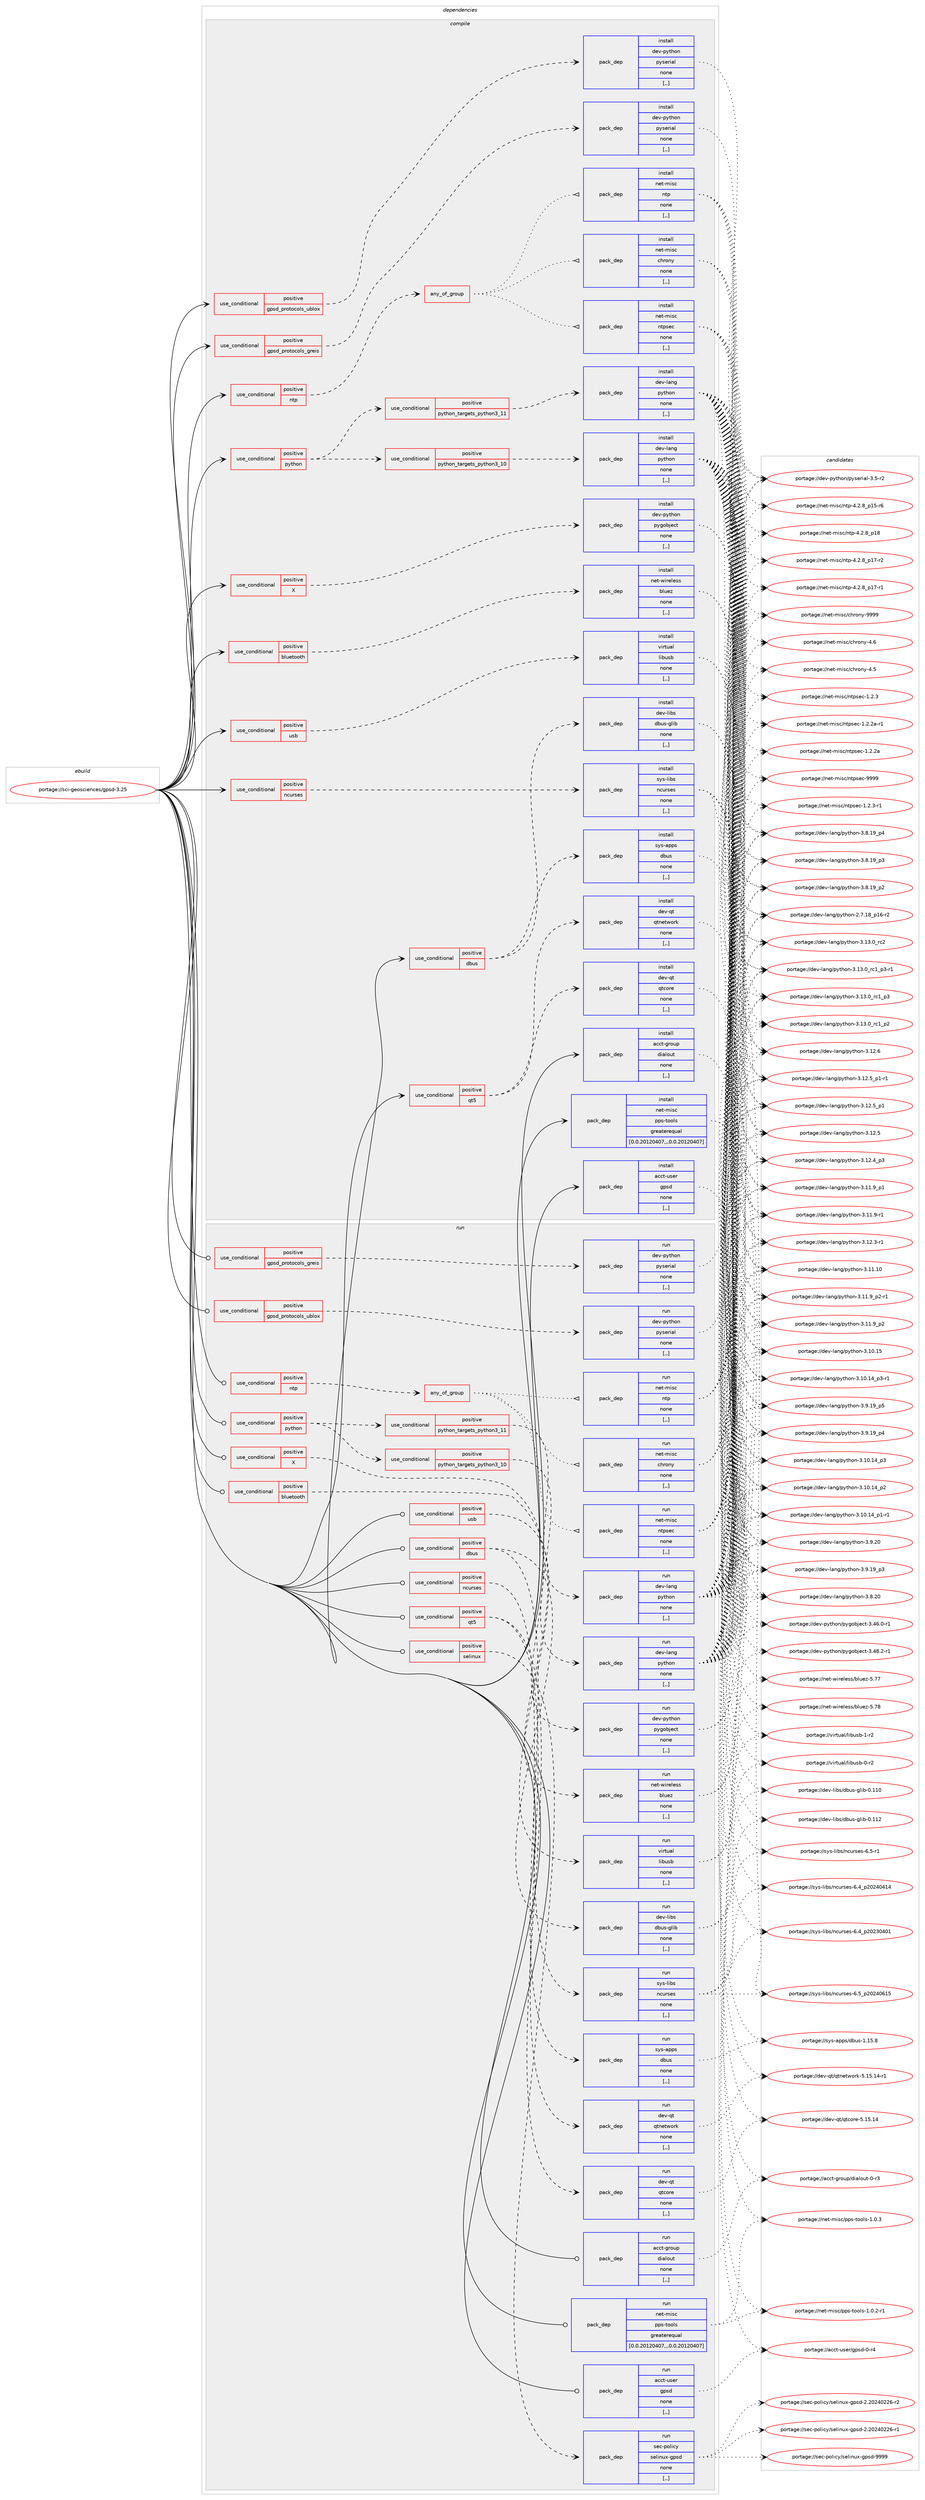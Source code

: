 digraph prolog {

# *************
# Graph options
# *************

newrank=true;
concentrate=true;
compound=true;
graph [rankdir=LR,fontname=Helvetica,fontsize=10,ranksep=1.5];#, ranksep=2.5, nodesep=0.2];
edge  [arrowhead=vee];
node  [fontname=Helvetica,fontsize=10];

# **********
# The ebuild
# **********

subgraph cluster_leftcol {
color=gray;
label=<<i>ebuild</i>>;
id [label="portage://sci-geosciences/gpsd-3.25", color=red, width=4, href="../sci-geosciences/gpsd-3.25.svg"];
}

# ****************
# The dependencies
# ****************

subgraph cluster_midcol {
color=gray;
label=<<i>dependencies</i>>;
subgraph cluster_compile {
fillcolor="#eeeeee";
style=filled;
label=<<i>compile</i>>;
subgraph cond238250 {
dependency905775 [label=<<TABLE BORDER="0" CELLBORDER="1" CELLSPACING="0" CELLPADDING="4"><TR><TD ROWSPAN="3" CELLPADDING="10">use_conditional</TD></TR><TR><TD>positive</TD></TR><TR><TD>X</TD></TR></TABLE>>, shape=none, color=red];
subgraph pack660934 {
dependency905776 [label=<<TABLE BORDER="0" CELLBORDER="1" CELLSPACING="0" CELLPADDING="4" WIDTH="220"><TR><TD ROWSPAN="6" CELLPADDING="30">pack_dep</TD></TR><TR><TD WIDTH="110">install</TD></TR><TR><TD>dev-python</TD></TR><TR><TD>pygobject</TD></TR><TR><TD>none</TD></TR><TR><TD>[,,]</TD></TR></TABLE>>, shape=none, color=blue];
}
dependency905775:e -> dependency905776:w [weight=20,style="dashed",arrowhead="vee"];
}
id:e -> dependency905775:w [weight=20,style="solid",arrowhead="vee"];
subgraph cond238251 {
dependency905777 [label=<<TABLE BORDER="0" CELLBORDER="1" CELLSPACING="0" CELLPADDING="4"><TR><TD ROWSPAN="3" CELLPADDING="10">use_conditional</TD></TR><TR><TD>positive</TD></TR><TR><TD>bluetooth</TD></TR></TABLE>>, shape=none, color=red];
subgraph pack660935 {
dependency905778 [label=<<TABLE BORDER="0" CELLBORDER="1" CELLSPACING="0" CELLPADDING="4" WIDTH="220"><TR><TD ROWSPAN="6" CELLPADDING="30">pack_dep</TD></TR><TR><TD WIDTH="110">install</TD></TR><TR><TD>net-wireless</TD></TR><TR><TD>bluez</TD></TR><TR><TD>none</TD></TR><TR><TD>[,,]</TD></TR></TABLE>>, shape=none, color=blue];
}
dependency905777:e -> dependency905778:w [weight=20,style="dashed",arrowhead="vee"];
}
id:e -> dependency905777:w [weight=20,style="solid",arrowhead="vee"];
subgraph cond238252 {
dependency905779 [label=<<TABLE BORDER="0" CELLBORDER="1" CELLSPACING="0" CELLPADDING="4"><TR><TD ROWSPAN="3" CELLPADDING="10">use_conditional</TD></TR><TR><TD>positive</TD></TR><TR><TD>dbus</TD></TR></TABLE>>, shape=none, color=red];
subgraph pack660936 {
dependency905780 [label=<<TABLE BORDER="0" CELLBORDER="1" CELLSPACING="0" CELLPADDING="4" WIDTH="220"><TR><TD ROWSPAN="6" CELLPADDING="30">pack_dep</TD></TR><TR><TD WIDTH="110">install</TD></TR><TR><TD>sys-apps</TD></TR><TR><TD>dbus</TD></TR><TR><TD>none</TD></TR><TR><TD>[,,]</TD></TR></TABLE>>, shape=none, color=blue];
}
dependency905779:e -> dependency905780:w [weight=20,style="dashed",arrowhead="vee"];
subgraph pack660937 {
dependency905781 [label=<<TABLE BORDER="0" CELLBORDER="1" CELLSPACING="0" CELLPADDING="4" WIDTH="220"><TR><TD ROWSPAN="6" CELLPADDING="30">pack_dep</TD></TR><TR><TD WIDTH="110">install</TD></TR><TR><TD>dev-libs</TD></TR><TR><TD>dbus-glib</TD></TR><TR><TD>none</TD></TR><TR><TD>[,,]</TD></TR></TABLE>>, shape=none, color=blue];
}
dependency905779:e -> dependency905781:w [weight=20,style="dashed",arrowhead="vee"];
}
id:e -> dependency905779:w [weight=20,style="solid",arrowhead="vee"];
subgraph cond238253 {
dependency905782 [label=<<TABLE BORDER="0" CELLBORDER="1" CELLSPACING="0" CELLPADDING="4"><TR><TD ROWSPAN="3" CELLPADDING="10">use_conditional</TD></TR><TR><TD>positive</TD></TR><TR><TD>gpsd_protocols_greis</TD></TR></TABLE>>, shape=none, color=red];
subgraph pack660938 {
dependency905783 [label=<<TABLE BORDER="0" CELLBORDER="1" CELLSPACING="0" CELLPADDING="4" WIDTH="220"><TR><TD ROWSPAN="6" CELLPADDING="30">pack_dep</TD></TR><TR><TD WIDTH="110">install</TD></TR><TR><TD>dev-python</TD></TR><TR><TD>pyserial</TD></TR><TR><TD>none</TD></TR><TR><TD>[,,]</TD></TR></TABLE>>, shape=none, color=blue];
}
dependency905782:e -> dependency905783:w [weight=20,style="dashed",arrowhead="vee"];
}
id:e -> dependency905782:w [weight=20,style="solid",arrowhead="vee"];
subgraph cond238254 {
dependency905784 [label=<<TABLE BORDER="0" CELLBORDER="1" CELLSPACING="0" CELLPADDING="4"><TR><TD ROWSPAN="3" CELLPADDING="10">use_conditional</TD></TR><TR><TD>positive</TD></TR><TR><TD>gpsd_protocols_ublox</TD></TR></TABLE>>, shape=none, color=red];
subgraph pack660939 {
dependency905785 [label=<<TABLE BORDER="0" CELLBORDER="1" CELLSPACING="0" CELLPADDING="4" WIDTH="220"><TR><TD ROWSPAN="6" CELLPADDING="30">pack_dep</TD></TR><TR><TD WIDTH="110">install</TD></TR><TR><TD>dev-python</TD></TR><TR><TD>pyserial</TD></TR><TR><TD>none</TD></TR><TR><TD>[,,]</TD></TR></TABLE>>, shape=none, color=blue];
}
dependency905784:e -> dependency905785:w [weight=20,style="dashed",arrowhead="vee"];
}
id:e -> dependency905784:w [weight=20,style="solid",arrowhead="vee"];
subgraph cond238255 {
dependency905786 [label=<<TABLE BORDER="0" CELLBORDER="1" CELLSPACING="0" CELLPADDING="4"><TR><TD ROWSPAN="3" CELLPADDING="10">use_conditional</TD></TR><TR><TD>positive</TD></TR><TR><TD>ncurses</TD></TR></TABLE>>, shape=none, color=red];
subgraph pack660940 {
dependency905787 [label=<<TABLE BORDER="0" CELLBORDER="1" CELLSPACING="0" CELLPADDING="4" WIDTH="220"><TR><TD ROWSPAN="6" CELLPADDING="30">pack_dep</TD></TR><TR><TD WIDTH="110">install</TD></TR><TR><TD>sys-libs</TD></TR><TR><TD>ncurses</TD></TR><TR><TD>none</TD></TR><TR><TD>[,,]</TD></TR></TABLE>>, shape=none, color=blue];
}
dependency905786:e -> dependency905787:w [weight=20,style="dashed",arrowhead="vee"];
}
id:e -> dependency905786:w [weight=20,style="solid",arrowhead="vee"];
subgraph cond238256 {
dependency905788 [label=<<TABLE BORDER="0" CELLBORDER="1" CELLSPACING="0" CELLPADDING="4"><TR><TD ROWSPAN="3" CELLPADDING="10">use_conditional</TD></TR><TR><TD>positive</TD></TR><TR><TD>ntp</TD></TR></TABLE>>, shape=none, color=red];
subgraph any6167 {
dependency905789 [label=<<TABLE BORDER="0" CELLBORDER="1" CELLSPACING="0" CELLPADDING="4"><TR><TD CELLPADDING="10">any_of_group</TD></TR></TABLE>>, shape=none, color=red];subgraph pack660941 {
dependency905790 [label=<<TABLE BORDER="0" CELLBORDER="1" CELLSPACING="0" CELLPADDING="4" WIDTH="220"><TR><TD ROWSPAN="6" CELLPADDING="30">pack_dep</TD></TR><TR><TD WIDTH="110">install</TD></TR><TR><TD>net-misc</TD></TR><TR><TD>ntp</TD></TR><TR><TD>none</TD></TR><TR><TD>[,,]</TD></TR></TABLE>>, shape=none, color=blue];
}
dependency905789:e -> dependency905790:w [weight=20,style="dotted",arrowhead="oinv"];
subgraph pack660942 {
dependency905791 [label=<<TABLE BORDER="0" CELLBORDER="1" CELLSPACING="0" CELLPADDING="4" WIDTH="220"><TR><TD ROWSPAN="6" CELLPADDING="30">pack_dep</TD></TR><TR><TD WIDTH="110">install</TD></TR><TR><TD>net-misc</TD></TR><TR><TD>ntpsec</TD></TR><TR><TD>none</TD></TR><TR><TD>[,,]</TD></TR></TABLE>>, shape=none, color=blue];
}
dependency905789:e -> dependency905791:w [weight=20,style="dotted",arrowhead="oinv"];
subgraph pack660943 {
dependency905792 [label=<<TABLE BORDER="0" CELLBORDER="1" CELLSPACING="0" CELLPADDING="4" WIDTH="220"><TR><TD ROWSPAN="6" CELLPADDING="30">pack_dep</TD></TR><TR><TD WIDTH="110">install</TD></TR><TR><TD>net-misc</TD></TR><TR><TD>chrony</TD></TR><TR><TD>none</TD></TR><TR><TD>[,,]</TD></TR></TABLE>>, shape=none, color=blue];
}
dependency905789:e -> dependency905792:w [weight=20,style="dotted",arrowhead="oinv"];
}
dependency905788:e -> dependency905789:w [weight=20,style="dashed",arrowhead="vee"];
}
id:e -> dependency905788:w [weight=20,style="solid",arrowhead="vee"];
subgraph cond238257 {
dependency905793 [label=<<TABLE BORDER="0" CELLBORDER="1" CELLSPACING="0" CELLPADDING="4"><TR><TD ROWSPAN="3" CELLPADDING="10">use_conditional</TD></TR><TR><TD>positive</TD></TR><TR><TD>python</TD></TR></TABLE>>, shape=none, color=red];
subgraph cond238258 {
dependency905794 [label=<<TABLE BORDER="0" CELLBORDER="1" CELLSPACING="0" CELLPADDING="4"><TR><TD ROWSPAN="3" CELLPADDING="10">use_conditional</TD></TR><TR><TD>positive</TD></TR><TR><TD>python_targets_python3_10</TD></TR></TABLE>>, shape=none, color=red];
subgraph pack660944 {
dependency905795 [label=<<TABLE BORDER="0" CELLBORDER="1" CELLSPACING="0" CELLPADDING="4" WIDTH="220"><TR><TD ROWSPAN="6" CELLPADDING="30">pack_dep</TD></TR><TR><TD WIDTH="110">install</TD></TR><TR><TD>dev-lang</TD></TR><TR><TD>python</TD></TR><TR><TD>none</TD></TR><TR><TD>[,,]</TD></TR></TABLE>>, shape=none, color=blue];
}
dependency905794:e -> dependency905795:w [weight=20,style="dashed",arrowhead="vee"];
}
dependency905793:e -> dependency905794:w [weight=20,style="dashed",arrowhead="vee"];
subgraph cond238259 {
dependency905796 [label=<<TABLE BORDER="0" CELLBORDER="1" CELLSPACING="0" CELLPADDING="4"><TR><TD ROWSPAN="3" CELLPADDING="10">use_conditional</TD></TR><TR><TD>positive</TD></TR><TR><TD>python_targets_python3_11</TD></TR></TABLE>>, shape=none, color=red];
subgraph pack660945 {
dependency905797 [label=<<TABLE BORDER="0" CELLBORDER="1" CELLSPACING="0" CELLPADDING="4" WIDTH="220"><TR><TD ROWSPAN="6" CELLPADDING="30">pack_dep</TD></TR><TR><TD WIDTH="110">install</TD></TR><TR><TD>dev-lang</TD></TR><TR><TD>python</TD></TR><TR><TD>none</TD></TR><TR><TD>[,,]</TD></TR></TABLE>>, shape=none, color=blue];
}
dependency905796:e -> dependency905797:w [weight=20,style="dashed",arrowhead="vee"];
}
dependency905793:e -> dependency905796:w [weight=20,style="dashed",arrowhead="vee"];
}
id:e -> dependency905793:w [weight=20,style="solid",arrowhead="vee"];
subgraph cond238260 {
dependency905798 [label=<<TABLE BORDER="0" CELLBORDER="1" CELLSPACING="0" CELLPADDING="4"><TR><TD ROWSPAN="3" CELLPADDING="10">use_conditional</TD></TR><TR><TD>positive</TD></TR><TR><TD>qt5</TD></TR></TABLE>>, shape=none, color=red];
subgraph pack660946 {
dependency905799 [label=<<TABLE BORDER="0" CELLBORDER="1" CELLSPACING="0" CELLPADDING="4" WIDTH="220"><TR><TD ROWSPAN="6" CELLPADDING="30">pack_dep</TD></TR><TR><TD WIDTH="110">install</TD></TR><TR><TD>dev-qt</TD></TR><TR><TD>qtcore</TD></TR><TR><TD>none</TD></TR><TR><TD>[,,]</TD></TR></TABLE>>, shape=none, color=blue];
}
dependency905798:e -> dependency905799:w [weight=20,style="dashed",arrowhead="vee"];
subgraph pack660947 {
dependency905800 [label=<<TABLE BORDER="0" CELLBORDER="1" CELLSPACING="0" CELLPADDING="4" WIDTH="220"><TR><TD ROWSPAN="6" CELLPADDING="30">pack_dep</TD></TR><TR><TD WIDTH="110">install</TD></TR><TR><TD>dev-qt</TD></TR><TR><TD>qtnetwork</TD></TR><TR><TD>none</TD></TR><TR><TD>[,,]</TD></TR></TABLE>>, shape=none, color=blue];
}
dependency905798:e -> dependency905800:w [weight=20,style="dashed",arrowhead="vee"];
}
id:e -> dependency905798:w [weight=20,style="solid",arrowhead="vee"];
subgraph cond238261 {
dependency905801 [label=<<TABLE BORDER="0" CELLBORDER="1" CELLSPACING="0" CELLPADDING="4"><TR><TD ROWSPAN="3" CELLPADDING="10">use_conditional</TD></TR><TR><TD>positive</TD></TR><TR><TD>usb</TD></TR></TABLE>>, shape=none, color=red];
subgraph pack660948 {
dependency905802 [label=<<TABLE BORDER="0" CELLBORDER="1" CELLSPACING="0" CELLPADDING="4" WIDTH="220"><TR><TD ROWSPAN="6" CELLPADDING="30">pack_dep</TD></TR><TR><TD WIDTH="110">install</TD></TR><TR><TD>virtual</TD></TR><TR><TD>libusb</TD></TR><TR><TD>none</TD></TR><TR><TD>[,,]</TD></TR></TABLE>>, shape=none, color=blue];
}
dependency905801:e -> dependency905802:w [weight=20,style="dashed",arrowhead="vee"];
}
id:e -> dependency905801:w [weight=20,style="solid",arrowhead="vee"];
subgraph pack660949 {
dependency905803 [label=<<TABLE BORDER="0" CELLBORDER="1" CELLSPACING="0" CELLPADDING="4" WIDTH="220"><TR><TD ROWSPAN="6" CELLPADDING="30">pack_dep</TD></TR><TR><TD WIDTH="110">install</TD></TR><TR><TD>acct-group</TD></TR><TR><TD>dialout</TD></TR><TR><TD>none</TD></TR><TR><TD>[,,]</TD></TR></TABLE>>, shape=none, color=blue];
}
id:e -> dependency905803:w [weight=20,style="solid",arrowhead="vee"];
subgraph pack660950 {
dependency905804 [label=<<TABLE BORDER="0" CELLBORDER="1" CELLSPACING="0" CELLPADDING="4" WIDTH="220"><TR><TD ROWSPAN="6" CELLPADDING="30">pack_dep</TD></TR><TR><TD WIDTH="110">install</TD></TR><TR><TD>acct-user</TD></TR><TR><TD>gpsd</TD></TR><TR><TD>none</TD></TR><TR><TD>[,,]</TD></TR></TABLE>>, shape=none, color=blue];
}
id:e -> dependency905804:w [weight=20,style="solid",arrowhead="vee"];
subgraph pack660951 {
dependency905805 [label=<<TABLE BORDER="0" CELLBORDER="1" CELLSPACING="0" CELLPADDING="4" WIDTH="220"><TR><TD ROWSPAN="6" CELLPADDING="30">pack_dep</TD></TR><TR><TD WIDTH="110">install</TD></TR><TR><TD>net-misc</TD></TR><TR><TD>pps-tools</TD></TR><TR><TD>greaterequal</TD></TR><TR><TD>[0.0.20120407,,,0.0.20120407]</TD></TR></TABLE>>, shape=none, color=blue];
}
id:e -> dependency905805:w [weight=20,style="solid",arrowhead="vee"];
}
subgraph cluster_compileandrun {
fillcolor="#eeeeee";
style=filled;
label=<<i>compile and run</i>>;
}
subgraph cluster_run {
fillcolor="#eeeeee";
style=filled;
label=<<i>run</i>>;
subgraph cond238262 {
dependency905806 [label=<<TABLE BORDER="0" CELLBORDER="1" CELLSPACING="0" CELLPADDING="4"><TR><TD ROWSPAN="3" CELLPADDING="10">use_conditional</TD></TR><TR><TD>positive</TD></TR><TR><TD>X</TD></TR></TABLE>>, shape=none, color=red];
subgraph pack660952 {
dependency905807 [label=<<TABLE BORDER="0" CELLBORDER="1" CELLSPACING="0" CELLPADDING="4" WIDTH="220"><TR><TD ROWSPAN="6" CELLPADDING="30">pack_dep</TD></TR><TR><TD WIDTH="110">run</TD></TR><TR><TD>dev-python</TD></TR><TR><TD>pygobject</TD></TR><TR><TD>none</TD></TR><TR><TD>[,,]</TD></TR></TABLE>>, shape=none, color=blue];
}
dependency905806:e -> dependency905807:w [weight=20,style="dashed",arrowhead="vee"];
}
id:e -> dependency905806:w [weight=20,style="solid",arrowhead="odot"];
subgraph cond238263 {
dependency905808 [label=<<TABLE BORDER="0" CELLBORDER="1" CELLSPACING="0" CELLPADDING="4"><TR><TD ROWSPAN="3" CELLPADDING="10">use_conditional</TD></TR><TR><TD>positive</TD></TR><TR><TD>bluetooth</TD></TR></TABLE>>, shape=none, color=red];
subgraph pack660953 {
dependency905809 [label=<<TABLE BORDER="0" CELLBORDER="1" CELLSPACING="0" CELLPADDING="4" WIDTH="220"><TR><TD ROWSPAN="6" CELLPADDING="30">pack_dep</TD></TR><TR><TD WIDTH="110">run</TD></TR><TR><TD>net-wireless</TD></TR><TR><TD>bluez</TD></TR><TR><TD>none</TD></TR><TR><TD>[,,]</TD></TR></TABLE>>, shape=none, color=blue];
}
dependency905808:e -> dependency905809:w [weight=20,style="dashed",arrowhead="vee"];
}
id:e -> dependency905808:w [weight=20,style="solid",arrowhead="odot"];
subgraph cond238264 {
dependency905810 [label=<<TABLE BORDER="0" CELLBORDER="1" CELLSPACING="0" CELLPADDING="4"><TR><TD ROWSPAN="3" CELLPADDING="10">use_conditional</TD></TR><TR><TD>positive</TD></TR><TR><TD>dbus</TD></TR></TABLE>>, shape=none, color=red];
subgraph pack660954 {
dependency905811 [label=<<TABLE BORDER="0" CELLBORDER="1" CELLSPACING="0" CELLPADDING="4" WIDTH="220"><TR><TD ROWSPAN="6" CELLPADDING="30">pack_dep</TD></TR><TR><TD WIDTH="110">run</TD></TR><TR><TD>sys-apps</TD></TR><TR><TD>dbus</TD></TR><TR><TD>none</TD></TR><TR><TD>[,,]</TD></TR></TABLE>>, shape=none, color=blue];
}
dependency905810:e -> dependency905811:w [weight=20,style="dashed",arrowhead="vee"];
subgraph pack660955 {
dependency905812 [label=<<TABLE BORDER="0" CELLBORDER="1" CELLSPACING="0" CELLPADDING="4" WIDTH="220"><TR><TD ROWSPAN="6" CELLPADDING="30">pack_dep</TD></TR><TR><TD WIDTH="110">run</TD></TR><TR><TD>dev-libs</TD></TR><TR><TD>dbus-glib</TD></TR><TR><TD>none</TD></TR><TR><TD>[,,]</TD></TR></TABLE>>, shape=none, color=blue];
}
dependency905810:e -> dependency905812:w [weight=20,style="dashed",arrowhead="vee"];
}
id:e -> dependency905810:w [weight=20,style="solid",arrowhead="odot"];
subgraph cond238265 {
dependency905813 [label=<<TABLE BORDER="0" CELLBORDER="1" CELLSPACING="0" CELLPADDING="4"><TR><TD ROWSPAN="3" CELLPADDING="10">use_conditional</TD></TR><TR><TD>positive</TD></TR><TR><TD>gpsd_protocols_greis</TD></TR></TABLE>>, shape=none, color=red];
subgraph pack660956 {
dependency905814 [label=<<TABLE BORDER="0" CELLBORDER="1" CELLSPACING="0" CELLPADDING="4" WIDTH="220"><TR><TD ROWSPAN="6" CELLPADDING="30">pack_dep</TD></TR><TR><TD WIDTH="110">run</TD></TR><TR><TD>dev-python</TD></TR><TR><TD>pyserial</TD></TR><TR><TD>none</TD></TR><TR><TD>[,,]</TD></TR></TABLE>>, shape=none, color=blue];
}
dependency905813:e -> dependency905814:w [weight=20,style="dashed",arrowhead="vee"];
}
id:e -> dependency905813:w [weight=20,style="solid",arrowhead="odot"];
subgraph cond238266 {
dependency905815 [label=<<TABLE BORDER="0" CELLBORDER="1" CELLSPACING="0" CELLPADDING="4"><TR><TD ROWSPAN="3" CELLPADDING="10">use_conditional</TD></TR><TR><TD>positive</TD></TR><TR><TD>gpsd_protocols_ublox</TD></TR></TABLE>>, shape=none, color=red];
subgraph pack660957 {
dependency905816 [label=<<TABLE BORDER="0" CELLBORDER="1" CELLSPACING="0" CELLPADDING="4" WIDTH="220"><TR><TD ROWSPAN="6" CELLPADDING="30">pack_dep</TD></TR><TR><TD WIDTH="110">run</TD></TR><TR><TD>dev-python</TD></TR><TR><TD>pyserial</TD></TR><TR><TD>none</TD></TR><TR><TD>[,,]</TD></TR></TABLE>>, shape=none, color=blue];
}
dependency905815:e -> dependency905816:w [weight=20,style="dashed",arrowhead="vee"];
}
id:e -> dependency905815:w [weight=20,style="solid",arrowhead="odot"];
subgraph cond238267 {
dependency905817 [label=<<TABLE BORDER="0" CELLBORDER="1" CELLSPACING="0" CELLPADDING="4"><TR><TD ROWSPAN="3" CELLPADDING="10">use_conditional</TD></TR><TR><TD>positive</TD></TR><TR><TD>ncurses</TD></TR></TABLE>>, shape=none, color=red];
subgraph pack660958 {
dependency905818 [label=<<TABLE BORDER="0" CELLBORDER="1" CELLSPACING="0" CELLPADDING="4" WIDTH="220"><TR><TD ROWSPAN="6" CELLPADDING="30">pack_dep</TD></TR><TR><TD WIDTH="110">run</TD></TR><TR><TD>sys-libs</TD></TR><TR><TD>ncurses</TD></TR><TR><TD>none</TD></TR><TR><TD>[,,]</TD></TR></TABLE>>, shape=none, color=blue];
}
dependency905817:e -> dependency905818:w [weight=20,style="dashed",arrowhead="vee"];
}
id:e -> dependency905817:w [weight=20,style="solid",arrowhead="odot"];
subgraph cond238268 {
dependency905819 [label=<<TABLE BORDER="0" CELLBORDER="1" CELLSPACING="0" CELLPADDING="4"><TR><TD ROWSPAN="3" CELLPADDING="10">use_conditional</TD></TR><TR><TD>positive</TD></TR><TR><TD>ntp</TD></TR></TABLE>>, shape=none, color=red];
subgraph any6168 {
dependency905820 [label=<<TABLE BORDER="0" CELLBORDER="1" CELLSPACING="0" CELLPADDING="4"><TR><TD CELLPADDING="10">any_of_group</TD></TR></TABLE>>, shape=none, color=red];subgraph pack660959 {
dependency905821 [label=<<TABLE BORDER="0" CELLBORDER="1" CELLSPACING="0" CELLPADDING="4" WIDTH="220"><TR><TD ROWSPAN="6" CELLPADDING="30">pack_dep</TD></TR><TR><TD WIDTH="110">run</TD></TR><TR><TD>net-misc</TD></TR><TR><TD>ntp</TD></TR><TR><TD>none</TD></TR><TR><TD>[,,]</TD></TR></TABLE>>, shape=none, color=blue];
}
dependency905820:e -> dependency905821:w [weight=20,style="dotted",arrowhead="oinv"];
subgraph pack660960 {
dependency905822 [label=<<TABLE BORDER="0" CELLBORDER="1" CELLSPACING="0" CELLPADDING="4" WIDTH="220"><TR><TD ROWSPAN="6" CELLPADDING="30">pack_dep</TD></TR><TR><TD WIDTH="110">run</TD></TR><TR><TD>net-misc</TD></TR><TR><TD>ntpsec</TD></TR><TR><TD>none</TD></TR><TR><TD>[,,]</TD></TR></TABLE>>, shape=none, color=blue];
}
dependency905820:e -> dependency905822:w [weight=20,style="dotted",arrowhead="oinv"];
subgraph pack660961 {
dependency905823 [label=<<TABLE BORDER="0" CELLBORDER="1" CELLSPACING="0" CELLPADDING="4" WIDTH="220"><TR><TD ROWSPAN="6" CELLPADDING="30">pack_dep</TD></TR><TR><TD WIDTH="110">run</TD></TR><TR><TD>net-misc</TD></TR><TR><TD>chrony</TD></TR><TR><TD>none</TD></TR><TR><TD>[,,]</TD></TR></TABLE>>, shape=none, color=blue];
}
dependency905820:e -> dependency905823:w [weight=20,style="dotted",arrowhead="oinv"];
}
dependency905819:e -> dependency905820:w [weight=20,style="dashed",arrowhead="vee"];
}
id:e -> dependency905819:w [weight=20,style="solid",arrowhead="odot"];
subgraph cond238269 {
dependency905824 [label=<<TABLE BORDER="0" CELLBORDER="1" CELLSPACING="0" CELLPADDING="4"><TR><TD ROWSPAN="3" CELLPADDING="10">use_conditional</TD></TR><TR><TD>positive</TD></TR><TR><TD>python</TD></TR></TABLE>>, shape=none, color=red];
subgraph cond238270 {
dependency905825 [label=<<TABLE BORDER="0" CELLBORDER="1" CELLSPACING="0" CELLPADDING="4"><TR><TD ROWSPAN="3" CELLPADDING="10">use_conditional</TD></TR><TR><TD>positive</TD></TR><TR><TD>python_targets_python3_10</TD></TR></TABLE>>, shape=none, color=red];
subgraph pack660962 {
dependency905826 [label=<<TABLE BORDER="0" CELLBORDER="1" CELLSPACING="0" CELLPADDING="4" WIDTH="220"><TR><TD ROWSPAN="6" CELLPADDING="30">pack_dep</TD></TR><TR><TD WIDTH="110">run</TD></TR><TR><TD>dev-lang</TD></TR><TR><TD>python</TD></TR><TR><TD>none</TD></TR><TR><TD>[,,]</TD></TR></TABLE>>, shape=none, color=blue];
}
dependency905825:e -> dependency905826:w [weight=20,style="dashed",arrowhead="vee"];
}
dependency905824:e -> dependency905825:w [weight=20,style="dashed",arrowhead="vee"];
subgraph cond238271 {
dependency905827 [label=<<TABLE BORDER="0" CELLBORDER="1" CELLSPACING="0" CELLPADDING="4"><TR><TD ROWSPAN="3" CELLPADDING="10">use_conditional</TD></TR><TR><TD>positive</TD></TR><TR><TD>python_targets_python3_11</TD></TR></TABLE>>, shape=none, color=red];
subgraph pack660963 {
dependency905828 [label=<<TABLE BORDER="0" CELLBORDER="1" CELLSPACING="0" CELLPADDING="4" WIDTH="220"><TR><TD ROWSPAN="6" CELLPADDING="30">pack_dep</TD></TR><TR><TD WIDTH="110">run</TD></TR><TR><TD>dev-lang</TD></TR><TR><TD>python</TD></TR><TR><TD>none</TD></TR><TR><TD>[,,]</TD></TR></TABLE>>, shape=none, color=blue];
}
dependency905827:e -> dependency905828:w [weight=20,style="dashed",arrowhead="vee"];
}
dependency905824:e -> dependency905827:w [weight=20,style="dashed",arrowhead="vee"];
}
id:e -> dependency905824:w [weight=20,style="solid",arrowhead="odot"];
subgraph cond238272 {
dependency905829 [label=<<TABLE BORDER="0" CELLBORDER="1" CELLSPACING="0" CELLPADDING="4"><TR><TD ROWSPAN="3" CELLPADDING="10">use_conditional</TD></TR><TR><TD>positive</TD></TR><TR><TD>qt5</TD></TR></TABLE>>, shape=none, color=red];
subgraph pack660964 {
dependency905830 [label=<<TABLE BORDER="0" CELLBORDER="1" CELLSPACING="0" CELLPADDING="4" WIDTH="220"><TR><TD ROWSPAN="6" CELLPADDING="30">pack_dep</TD></TR><TR><TD WIDTH="110">run</TD></TR><TR><TD>dev-qt</TD></TR><TR><TD>qtcore</TD></TR><TR><TD>none</TD></TR><TR><TD>[,,]</TD></TR></TABLE>>, shape=none, color=blue];
}
dependency905829:e -> dependency905830:w [weight=20,style="dashed",arrowhead="vee"];
subgraph pack660965 {
dependency905831 [label=<<TABLE BORDER="0" CELLBORDER="1" CELLSPACING="0" CELLPADDING="4" WIDTH="220"><TR><TD ROWSPAN="6" CELLPADDING="30">pack_dep</TD></TR><TR><TD WIDTH="110">run</TD></TR><TR><TD>dev-qt</TD></TR><TR><TD>qtnetwork</TD></TR><TR><TD>none</TD></TR><TR><TD>[,,]</TD></TR></TABLE>>, shape=none, color=blue];
}
dependency905829:e -> dependency905831:w [weight=20,style="dashed",arrowhead="vee"];
}
id:e -> dependency905829:w [weight=20,style="solid",arrowhead="odot"];
subgraph cond238273 {
dependency905832 [label=<<TABLE BORDER="0" CELLBORDER="1" CELLSPACING="0" CELLPADDING="4"><TR><TD ROWSPAN="3" CELLPADDING="10">use_conditional</TD></TR><TR><TD>positive</TD></TR><TR><TD>selinux</TD></TR></TABLE>>, shape=none, color=red];
subgraph pack660966 {
dependency905833 [label=<<TABLE BORDER="0" CELLBORDER="1" CELLSPACING="0" CELLPADDING="4" WIDTH="220"><TR><TD ROWSPAN="6" CELLPADDING="30">pack_dep</TD></TR><TR><TD WIDTH="110">run</TD></TR><TR><TD>sec-policy</TD></TR><TR><TD>selinux-gpsd</TD></TR><TR><TD>none</TD></TR><TR><TD>[,,]</TD></TR></TABLE>>, shape=none, color=blue];
}
dependency905832:e -> dependency905833:w [weight=20,style="dashed",arrowhead="vee"];
}
id:e -> dependency905832:w [weight=20,style="solid",arrowhead="odot"];
subgraph cond238274 {
dependency905834 [label=<<TABLE BORDER="0" CELLBORDER="1" CELLSPACING="0" CELLPADDING="4"><TR><TD ROWSPAN="3" CELLPADDING="10">use_conditional</TD></TR><TR><TD>positive</TD></TR><TR><TD>usb</TD></TR></TABLE>>, shape=none, color=red];
subgraph pack660967 {
dependency905835 [label=<<TABLE BORDER="0" CELLBORDER="1" CELLSPACING="0" CELLPADDING="4" WIDTH="220"><TR><TD ROWSPAN="6" CELLPADDING="30">pack_dep</TD></TR><TR><TD WIDTH="110">run</TD></TR><TR><TD>virtual</TD></TR><TR><TD>libusb</TD></TR><TR><TD>none</TD></TR><TR><TD>[,,]</TD></TR></TABLE>>, shape=none, color=blue];
}
dependency905834:e -> dependency905835:w [weight=20,style="dashed",arrowhead="vee"];
}
id:e -> dependency905834:w [weight=20,style="solid",arrowhead="odot"];
subgraph pack660968 {
dependency905836 [label=<<TABLE BORDER="0" CELLBORDER="1" CELLSPACING="0" CELLPADDING="4" WIDTH="220"><TR><TD ROWSPAN="6" CELLPADDING="30">pack_dep</TD></TR><TR><TD WIDTH="110">run</TD></TR><TR><TD>acct-group</TD></TR><TR><TD>dialout</TD></TR><TR><TD>none</TD></TR><TR><TD>[,,]</TD></TR></TABLE>>, shape=none, color=blue];
}
id:e -> dependency905836:w [weight=20,style="solid",arrowhead="odot"];
subgraph pack660969 {
dependency905837 [label=<<TABLE BORDER="0" CELLBORDER="1" CELLSPACING="0" CELLPADDING="4" WIDTH="220"><TR><TD ROWSPAN="6" CELLPADDING="30">pack_dep</TD></TR><TR><TD WIDTH="110">run</TD></TR><TR><TD>acct-user</TD></TR><TR><TD>gpsd</TD></TR><TR><TD>none</TD></TR><TR><TD>[,,]</TD></TR></TABLE>>, shape=none, color=blue];
}
id:e -> dependency905837:w [weight=20,style="solid",arrowhead="odot"];
subgraph pack660970 {
dependency905838 [label=<<TABLE BORDER="0" CELLBORDER="1" CELLSPACING="0" CELLPADDING="4" WIDTH="220"><TR><TD ROWSPAN="6" CELLPADDING="30">pack_dep</TD></TR><TR><TD WIDTH="110">run</TD></TR><TR><TD>net-misc</TD></TR><TR><TD>pps-tools</TD></TR><TR><TD>greaterequal</TD></TR><TR><TD>[0.0.20120407,,,0.0.20120407]</TD></TR></TABLE>>, shape=none, color=blue];
}
id:e -> dependency905838:w [weight=20,style="solid",arrowhead="odot"];
}
}

# **************
# The candidates
# **************

subgraph cluster_choices {
rank=same;
color=gray;
label=<<i>candidates</i>>;

subgraph choice660934 {
color=black;
nodesep=1;
choice10010111845112121116104111110471121211031119810610199116455146525646504511449 [label="portage://dev-python/pygobject-3.48.2-r1", color=red, width=4,href="../dev-python/pygobject-3.48.2-r1.svg"];
choice10010111845112121116104111110471121211031119810610199116455146525446484511449 [label="portage://dev-python/pygobject-3.46.0-r1", color=red, width=4,href="../dev-python/pygobject-3.46.0-r1.svg"];
dependency905776:e -> choice10010111845112121116104111110471121211031119810610199116455146525646504511449:w [style=dotted,weight="100"];
dependency905776:e -> choice10010111845112121116104111110471121211031119810610199116455146525446484511449:w [style=dotted,weight="100"];
}
subgraph choice660935 {
color=black;
nodesep=1;
choice1101011164511910511410110810111511547981081171011224553465556 [label="portage://net-wireless/bluez-5.78", color=red, width=4,href="../net-wireless/bluez-5.78.svg"];
choice1101011164511910511410110810111511547981081171011224553465555 [label="portage://net-wireless/bluez-5.77", color=red, width=4,href="../net-wireless/bluez-5.77.svg"];
dependency905778:e -> choice1101011164511910511410110810111511547981081171011224553465556:w [style=dotted,weight="100"];
dependency905778:e -> choice1101011164511910511410110810111511547981081171011224553465555:w [style=dotted,weight="100"];
}
subgraph choice660936 {
color=black;
nodesep=1;
choice1151211154597112112115471009811711545494649534656 [label="portage://sys-apps/dbus-1.15.8", color=red, width=4,href="../sys-apps/dbus-1.15.8.svg"];
dependency905780:e -> choice1151211154597112112115471009811711545494649534656:w [style=dotted,weight="100"];
}
subgraph choice660937 {
color=black;
nodesep=1;
choice100101118451081059811547100981171154510310810598454846494950 [label="portage://dev-libs/dbus-glib-0.112", color=red, width=4,href="../dev-libs/dbus-glib-0.112.svg"];
choice100101118451081059811547100981171154510310810598454846494948 [label="portage://dev-libs/dbus-glib-0.110", color=red, width=4,href="../dev-libs/dbus-glib-0.110.svg"];
dependency905781:e -> choice100101118451081059811547100981171154510310810598454846494950:w [style=dotted,weight="100"];
dependency905781:e -> choice100101118451081059811547100981171154510310810598454846494948:w [style=dotted,weight="100"];
}
subgraph choice660938 {
color=black;
nodesep=1;
choice100101118451121211161041111104711212111510111410597108455146534511450 [label="portage://dev-python/pyserial-3.5-r2", color=red, width=4,href="../dev-python/pyserial-3.5-r2.svg"];
dependency905783:e -> choice100101118451121211161041111104711212111510111410597108455146534511450:w [style=dotted,weight="100"];
}
subgraph choice660939 {
color=black;
nodesep=1;
choice100101118451121211161041111104711212111510111410597108455146534511450 [label="portage://dev-python/pyserial-3.5-r2", color=red, width=4,href="../dev-python/pyserial-3.5-r2.svg"];
dependency905785:e -> choice100101118451121211161041111104711212111510111410597108455146534511450:w [style=dotted,weight="100"];
}
subgraph choice660940 {
color=black;
nodesep=1;
choice1151211154510810598115471109911711411510111545544653951125048505248544953 [label="portage://sys-libs/ncurses-6.5_p20240615", color=red, width=4,href="../sys-libs/ncurses-6.5_p20240615.svg"];
choice11512111545108105981154711099117114115101115455446534511449 [label="portage://sys-libs/ncurses-6.5-r1", color=red, width=4,href="../sys-libs/ncurses-6.5-r1.svg"];
choice1151211154510810598115471109911711411510111545544652951125048505248524952 [label="portage://sys-libs/ncurses-6.4_p20240414", color=red, width=4,href="../sys-libs/ncurses-6.4_p20240414.svg"];
choice1151211154510810598115471109911711411510111545544652951125048505148524849 [label="portage://sys-libs/ncurses-6.4_p20230401", color=red, width=4,href="../sys-libs/ncurses-6.4_p20230401.svg"];
dependency905787:e -> choice1151211154510810598115471109911711411510111545544653951125048505248544953:w [style=dotted,weight="100"];
dependency905787:e -> choice11512111545108105981154711099117114115101115455446534511449:w [style=dotted,weight="100"];
dependency905787:e -> choice1151211154510810598115471109911711411510111545544652951125048505248524952:w [style=dotted,weight="100"];
dependency905787:e -> choice1151211154510810598115471109911711411510111545544652951125048505148524849:w [style=dotted,weight="100"];
}
subgraph choice660941 {
color=black;
nodesep=1;
choice110101116451091051159947110116112455246504656951124956 [label="portage://net-misc/ntp-4.2.8_p18", color=red, width=4,href="../net-misc/ntp-4.2.8_p18.svg"];
choice1101011164510910511599471101161124552465046569511249554511450 [label="portage://net-misc/ntp-4.2.8_p17-r2", color=red, width=4,href="../net-misc/ntp-4.2.8_p17-r2.svg"];
choice1101011164510910511599471101161124552465046569511249554511449 [label="portage://net-misc/ntp-4.2.8_p17-r1", color=red, width=4,href="../net-misc/ntp-4.2.8_p17-r1.svg"];
choice1101011164510910511599471101161124552465046569511249534511454 [label="portage://net-misc/ntp-4.2.8_p15-r6", color=red, width=4,href="../net-misc/ntp-4.2.8_p15-r6.svg"];
dependency905790:e -> choice110101116451091051159947110116112455246504656951124956:w [style=dotted,weight="100"];
dependency905790:e -> choice1101011164510910511599471101161124552465046569511249554511450:w [style=dotted,weight="100"];
dependency905790:e -> choice1101011164510910511599471101161124552465046569511249554511449:w [style=dotted,weight="100"];
dependency905790:e -> choice1101011164510910511599471101161124552465046569511249534511454:w [style=dotted,weight="100"];
}
subgraph choice660942 {
color=black;
nodesep=1;
choice110101116451091051159947110116112115101994557575757 [label="portage://net-misc/ntpsec-9999", color=red, width=4,href="../net-misc/ntpsec-9999.svg"];
choice110101116451091051159947110116112115101994549465046514511449 [label="portage://net-misc/ntpsec-1.2.3-r1", color=red, width=4,href="../net-misc/ntpsec-1.2.3-r1.svg"];
choice11010111645109105115994711011611211510199454946504651 [label="portage://net-misc/ntpsec-1.2.3", color=red, width=4,href="../net-misc/ntpsec-1.2.3.svg"];
choice11010111645109105115994711011611211510199454946504650974511449 [label="portage://net-misc/ntpsec-1.2.2a-r1", color=red, width=4,href="../net-misc/ntpsec-1.2.2a-r1.svg"];
choice1101011164510910511599471101161121151019945494650465097 [label="portage://net-misc/ntpsec-1.2.2a", color=red, width=4,href="../net-misc/ntpsec-1.2.2a.svg"];
dependency905791:e -> choice110101116451091051159947110116112115101994557575757:w [style=dotted,weight="100"];
dependency905791:e -> choice110101116451091051159947110116112115101994549465046514511449:w [style=dotted,weight="100"];
dependency905791:e -> choice11010111645109105115994711011611211510199454946504651:w [style=dotted,weight="100"];
dependency905791:e -> choice11010111645109105115994711011611211510199454946504650974511449:w [style=dotted,weight="100"];
dependency905791:e -> choice1101011164510910511599471101161121151019945494650465097:w [style=dotted,weight="100"];
}
subgraph choice660943 {
color=black;
nodesep=1;
choice110101116451091051159947991041141111101214557575757 [label="portage://net-misc/chrony-9999", color=red, width=4,href="../net-misc/chrony-9999.svg"];
choice1101011164510910511599479910411411111012145524654 [label="portage://net-misc/chrony-4.6", color=red, width=4,href="../net-misc/chrony-4.6.svg"];
choice1101011164510910511599479910411411111012145524653 [label="portage://net-misc/chrony-4.5", color=red, width=4,href="../net-misc/chrony-4.5.svg"];
dependency905792:e -> choice110101116451091051159947991041141111101214557575757:w [style=dotted,weight="100"];
dependency905792:e -> choice1101011164510910511599479910411411111012145524654:w [style=dotted,weight="100"];
dependency905792:e -> choice1101011164510910511599479910411411111012145524653:w [style=dotted,weight="100"];
}
subgraph choice660944 {
color=black;
nodesep=1;
choice10010111845108971101034711212111610411111045514649514648951149950 [label="portage://dev-lang/python-3.13.0_rc2", color=red, width=4,href="../dev-lang/python-3.13.0_rc2.svg"];
choice1001011184510897110103471121211161041111104551464951464895114994995112514511449 [label="portage://dev-lang/python-3.13.0_rc1_p3-r1", color=red, width=4,href="../dev-lang/python-3.13.0_rc1_p3-r1.svg"];
choice100101118451089711010347112121116104111110455146495146489511499499511251 [label="portage://dev-lang/python-3.13.0_rc1_p3", color=red, width=4,href="../dev-lang/python-3.13.0_rc1_p3.svg"];
choice100101118451089711010347112121116104111110455146495146489511499499511250 [label="portage://dev-lang/python-3.13.0_rc1_p2", color=red, width=4,href="../dev-lang/python-3.13.0_rc1_p2.svg"];
choice10010111845108971101034711212111610411111045514649504654 [label="portage://dev-lang/python-3.12.6", color=red, width=4,href="../dev-lang/python-3.12.6.svg"];
choice1001011184510897110103471121211161041111104551464950465395112494511449 [label="portage://dev-lang/python-3.12.5_p1-r1", color=red, width=4,href="../dev-lang/python-3.12.5_p1-r1.svg"];
choice100101118451089711010347112121116104111110455146495046539511249 [label="portage://dev-lang/python-3.12.5_p1", color=red, width=4,href="../dev-lang/python-3.12.5_p1.svg"];
choice10010111845108971101034711212111610411111045514649504653 [label="portage://dev-lang/python-3.12.5", color=red, width=4,href="../dev-lang/python-3.12.5.svg"];
choice100101118451089711010347112121116104111110455146495046529511251 [label="portage://dev-lang/python-3.12.4_p3", color=red, width=4,href="../dev-lang/python-3.12.4_p3.svg"];
choice100101118451089711010347112121116104111110455146495046514511449 [label="portage://dev-lang/python-3.12.3-r1", color=red, width=4,href="../dev-lang/python-3.12.3-r1.svg"];
choice1001011184510897110103471121211161041111104551464949464948 [label="portage://dev-lang/python-3.11.10", color=red, width=4,href="../dev-lang/python-3.11.10.svg"];
choice1001011184510897110103471121211161041111104551464949465795112504511449 [label="portage://dev-lang/python-3.11.9_p2-r1", color=red, width=4,href="../dev-lang/python-3.11.9_p2-r1.svg"];
choice100101118451089711010347112121116104111110455146494946579511250 [label="portage://dev-lang/python-3.11.9_p2", color=red, width=4,href="../dev-lang/python-3.11.9_p2.svg"];
choice100101118451089711010347112121116104111110455146494946579511249 [label="portage://dev-lang/python-3.11.9_p1", color=red, width=4,href="../dev-lang/python-3.11.9_p1.svg"];
choice100101118451089711010347112121116104111110455146494946574511449 [label="portage://dev-lang/python-3.11.9-r1", color=red, width=4,href="../dev-lang/python-3.11.9-r1.svg"];
choice1001011184510897110103471121211161041111104551464948464953 [label="portage://dev-lang/python-3.10.15", color=red, width=4,href="../dev-lang/python-3.10.15.svg"];
choice100101118451089711010347112121116104111110455146494846495295112514511449 [label="portage://dev-lang/python-3.10.14_p3-r1", color=red, width=4,href="../dev-lang/python-3.10.14_p3-r1.svg"];
choice10010111845108971101034711212111610411111045514649484649529511251 [label="portage://dev-lang/python-3.10.14_p3", color=red, width=4,href="../dev-lang/python-3.10.14_p3.svg"];
choice10010111845108971101034711212111610411111045514649484649529511250 [label="portage://dev-lang/python-3.10.14_p2", color=red, width=4,href="../dev-lang/python-3.10.14_p2.svg"];
choice100101118451089711010347112121116104111110455146494846495295112494511449 [label="portage://dev-lang/python-3.10.14_p1-r1", color=red, width=4,href="../dev-lang/python-3.10.14_p1-r1.svg"];
choice10010111845108971101034711212111610411111045514657465048 [label="portage://dev-lang/python-3.9.20", color=red, width=4,href="../dev-lang/python-3.9.20.svg"];
choice100101118451089711010347112121116104111110455146574649579511253 [label="portage://dev-lang/python-3.9.19_p5", color=red, width=4,href="../dev-lang/python-3.9.19_p5.svg"];
choice100101118451089711010347112121116104111110455146574649579511252 [label="portage://dev-lang/python-3.9.19_p4", color=red, width=4,href="../dev-lang/python-3.9.19_p4.svg"];
choice100101118451089711010347112121116104111110455146574649579511251 [label="portage://dev-lang/python-3.9.19_p3", color=red, width=4,href="../dev-lang/python-3.9.19_p3.svg"];
choice10010111845108971101034711212111610411111045514656465048 [label="portage://dev-lang/python-3.8.20", color=red, width=4,href="../dev-lang/python-3.8.20.svg"];
choice100101118451089711010347112121116104111110455146564649579511252 [label="portage://dev-lang/python-3.8.19_p4", color=red, width=4,href="../dev-lang/python-3.8.19_p4.svg"];
choice100101118451089711010347112121116104111110455146564649579511251 [label="portage://dev-lang/python-3.8.19_p3", color=red, width=4,href="../dev-lang/python-3.8.19_p3.svg"];
choice100101118451089711010347112121116104111110455146564649579511250 [label="portage://dev-lang/python-3.8.19_p2", color=red, width=4,href="../dev-lang/python-3.8.19_p2.svg"];
choice100101118451089711010347112121116104111110455046554649569511249544511450 [label="portage://dev-lang/python-2.7.18_p16-r2", color=red, width=4,href="../dev-lang/python-2.7.18_p16-r2.svg"];
dependency905795:e -> choice10010111845108971101034711212111610411111045514649514648951149950:w [style=dotted,weight="100"];
dependency905795:e -> choice1001011184510897110103471121211161041111104551464951464895114994995112514511449:w [style=dotted,weight="100"];
dependency905795:e -> choice100101118451089711010347112121116104111110455146495146489511499499511251:w [style=dotted,weight="100"];
dependency905795:e -> choice100101118451089711010347112121116104111110455146495146489511499499511250:w [style=dotted,weight="100"];
dependency905795:e -> choice10010111845108971101034711212111610411111045514649504654:w [style=dotted,weight="100"];
dependency905795:e -> choice1001011184510897110103471121211161041111104551464950465395112494511449:w [style=dotted,weight="100"];
dependency905795:e -> choice100101118451089711010347112121116104111110455146495046539511249:w [style=dotted,weight="100"];
dependency905795:e -> choice10010111845108971101034711212111610411111045514649504653:w [style=dotted,weight="100"];
dependency905795:e -> choice100101118451089711010347112121116104111110455146495046529511251:w [style=dotted,weight="100"];
dependency905795:e -> choice100101118451089711010347112121116104111110455146495046514511449:w [style=dotted,weight="100"];
dependency905795:e -> choice1001011184510897110103471121211161041111104551464949464948:w [style=dotted,weight="100"];
dependency905795:e -> choice1001011184510897110103471121211161041111104551464949465795112504511449:w [style=dotted,weight="100"];
dependency905795:e -> choice100101118451089711010347112121116104111110455146494946579511250:w [style=dotted,weight="100"];
dependency905795:e -> choice100101118451089711010347112121116104111110455146494946579511249:w [style=dotted,weight="100"];
dependency905795:e -> choice100101118451089711010347112121116104111110455146494946574511449:w [style=dotted,weight="100"];
dependency905795:e -> choice1001011184510897110103471121211161041111104551464948464953:w [style=dotted,weight="100"];
dependency905795:e -> choice100101118451089711010347112121116104111110455146494846495295112514511449:w [style=dotted,weight="100"];
dependency905795:e -> choice10010111845108971101034711212111610411111045514649484649529511251:w [style=dotted,weight="100"];
dependency905795:e -> choice10010111845108971101034711212111610411111045514649484649529511250:w [style=dotted,weight="100"];
dependency905795:e -> choice100101118451089711010347112121116104111110455146494846495295112494511449:w [style=dotted,weight="100"];
dependency905795:e -> choice10010111845108971101034711212111610411111045514657465048:w [style=dotted,weight="100"];
dependency905795:e -> choice100101118451089711010347112121116104111110455146574649579511253:w [style=dotted,weight="100"];
dependency905795:e -> choice100101118451089711010347112121116104111110455146574649579511252:w [style=dotted,weight="100"];
dependency905795:e -> choice100101118451089711010347112121116104111110455146574649579511251:w [style=dotted,weight="100"];
dependency905795:e -> choice10010111845108971101034711212111610411111045514656465048:w [style=dotted,weight="100"];
dependency905795:e -> choice100101118451089711010347112121116104111110455146564649579511252:w [style=dotted,weight="100"];
dependency905795:e -> choice100101118451089711010347112121116104111110455146564649579511251:w [style=dotted,weight="100"];
dependency905795:e -> choice100101118451089711010347112121116104111110455146564649579511250:w [style=dotted,weight="100"];
dependency905795:e -> choice100101118451089711010347112121116104111110455046554649569511249544511450:w [style=dotted,weight="100"];
}
subgraph choice660945 {
color=black;
nodesep=1;
choice10010111845108971101034711212111610411111045514649514648951149950 [label="portage://dev-lang/python-3.13.0_rc2", color=red, width=4,href="../dev-lang/python-3.13.0_rc2.svg"];
choice1001011184510897110103471121211161041111104551464951464895114994995112514511449 [label="portage://dev-lang/python-3.13.0_rc1_p3-r1", color=red, width=4,href="../dev-lang/python-3.13.0_rc1_p3-r1.svg"];
choice100101118451089711010347112121116104111110455146495146489511499499511251 [label="portage://dev-lang/python-3.13.0_rc1_p3", color=red, width=4,href="../dev-lang/python-3.13.0_rc1_p3.svg"];
choice100101118451089711010347112121116104111110455146495146489511499499511250 [label="portage://dev-lang/python-3.13.0_rc1_p2", color=red, width=4,href="../dev-lang/python-3.13.0_rc1_p2.svg"];
choice10010111845108971101034711212111610411111045514649504654 [label="portage://dev-lang/python-3.12.6", color=red, width=4,href="../dev-lang/python-3.12.6.svg"];
choice1001011184510897110103471121211161041111104551464950465395112494511449 [label="portage://dev-lang/python-3.12.5_p1-r1", color=red, width=4,href="../dev-lang/python-3.12.5_p1-r1.svg"];
choice100101118451089711010347112121116104111110455146495046539511249 [label="portage://dev-lang/python-3.12.5_p1", color=red, width=4,href="../dev-lang/python-3.12.5_p1.svg"];
choice10010111845108971101034711212111610411111045514649504653 [label="portage://dev-lang/python-3.12.5", color=red, width=4,href="../dev-lang/python-3.12.5.svg"];
choice100101118451089711010347112121116104111110455146495046529511251 [label="portage://dev-lang/python-3.12.4_p3", color=red, width=4,href="../dev-lang/python-3.12.4_p3.svg"];
choice100101118451089711010347112121116104111110455146495046514511449 [label="portage://dev-lang/python-3.12.3-r1", color=red, width=4,href="../dev-lang/python-3.12.3-r1.svg"];
choice1001011184510897110103471121211161041111104551464949464948 [label="portage://dev-lang/python-3.11.10", color=red, width=4,href="../dev-lang/python-3.11.10.svg"];
choice1001011184510897110103471121211161041111104551464949465795112504511449 [label="portage://dev-lang/python-3.11.9_p2-r1", color=red, width=4,href="../dev-lang/python-3.11.9_p2-r1.svg"];
choice100101118451089711010347112121116104111110455146494946579511250 [label="portage://dev-lang/python-3.11.9_p2", color=red, width=4,href="../dev-lang/python-3.11.9_p2.svg"];
choice100101118451089711010347112121116104111110455146494946579511249 [label="portage://dev-lang/python-3.11.9_p1", color=red, width=4,href="../dev-lang/python-3.11.9_p1.svg"];
choice100101118451089711010347112121116104111110455146494946574511449 [label="portage://dev-lang/python-3.11.9-r1", color=red, width=4,href="../dev-lang/python-3.11.9-r1.svg"];
choice1001011184510897110103471121211161041111104551464948464953 [label="portage://dev-lang/python-3.10.15", color=red, width=4,href="../dev-lang/python-3.10.15.svg"];
choice100101118451089711010347112121116104111110455146494846495295112514511449 [label="portage://dev-lang/python-3.10.14_p3-r1", color=red, width=4,href="../dev-lang/python-3.10.14_p3-r1.svg"];
choice10010111845108971101034711212111610411111045514649484649529511251 [label="portage://dev-lang/python-3.10.14_p3", color=red, width=4,href="../dev-lang/python-3.10.14_p3.svg"];
choice10010111845108971101034711212111610411111045514649484649529511250 [label="portage://dev-lang/python-3.10.14_p2", color=red, width=4,href="../dev-lang/python-3.10.14_p2.svg"];
choice100101118451089711010347112121116104111110455146494846495295112494511449 [label="portage://dev-lang/python-3.10.14_p1-r1", color=red, width=4,href="../dev-lang/python-3.10.14_p1-r1.svg"];
choice10010111845108971101034711212111610411111045514657465048 [label="portage://dev-lang/python-3.9.20", color=red, width=4,href="../dev-lang/python-3.9.20.svg"];
choice100101118451089711010347112121116104111110455146574649579511253 [label="portage://dev-lang/python-3.9.19_p5", color=red, width=4,href="../dev-lang/python-3.9.19_p5.svg"];
choice100101118451089711010347112121116104111110455146574649579511252 [label="portage://dev-lang/python-3.9.19_p4", color=red, width=4,href="../dev-lang/python-3.9.19_p4.svg"];
choice100101118451089711010347112121116104111110455146574649579511251 [label="portage://dev-lang/python-3.9.19_p3", color=red, width=4,href="../dev-lang/python-3.9.19_p3.svg"];
choice10010111845108971101034711212111610411111045514656465048 [label="portage://dev-lang/python-3.8.20", color=red, width=4,href="../dev-lang/python-3.8.20.svg"];
choice100101118451089711010347112121116104111110455146564649579511252 [label="portage://dev-lang/python-3.8.19_p4", color=red, width=4,href="../dev-lang/python-3.8.19_p4.svg"];
choice100101118451089711010347112121116104111110455146564649579511251 [label="portage://dev-lang/python-3.8.19_p3", color=red, width=4,href="../dev-lang/python-3.8.19_p3.svg"];
choice100101118451089711010347112121116104111110455146564649579511250 [label="portage://dev-lang/python-3.8.19_p2", color=red, width=4,href="../dev-lang/python-3.8.19_p2.svg"];
choice100101118451089711010347112121116104111110455046554649569511249544511450 [label="portage://dev-lang/python-2.7.18_p16-r2", color=red, width=4,href="../dev-lang/python-2.7.18_p16-r2.svg"];
dependency905797:e -> choice10010111845108971101034711212111610411111045514649514648951149950:w [style=dotted,weight="100"];
dependency905797:e -> choice1001011184510897110103471121211161041111104551464951464895114994995112514511449:w [style=dotted,weight="100"];
dependency905797:e -> choice100101118451089711010347112121116104111110455146495146489511499499511251:w [style=dotted,weight="100"];
dependency905797:e -> choice100101118451089711010347112121116104111110455146495146489511499499511250:w [style=dotted,weight="100"];
dependency905797:e -> choice10010111845108971101034711212111610411111045514649504654:w [style=dotted,weight="100"];
dependency905797:e -> choice1001011184510897110103471121211161041111104551464950465395112494511449:w [style=dotted,weight="100"];
dependency905797:e -> choice100101118451089711010347112121116104111110455146495046539511249:w [style=dotted,weight="100"];
dependency905797:e -> choice10010111845108971101034711212111610411111045514649504653:w [style=dotted,weight="100"];
dependency905797:e -> choice100101118451089711010347112121116104111110455146495046529511251:w [style=dotted,weight="100"];
dependency905797:e -> choice100101118451089711010347112121116104111110455146495046514511449:w [style=dotted,weight="100"];
dependency905797:e -> choice1001011184510897110103471121211161041111104551464949464948:w [style=dotted,weight="100"];
dependency905797:e -> choice1001011184510897110103471121211161041111104551464949465795112504511449:w [style=dotted,weight="100"];
dependency905797:e -> choice100101118451089711010347112121116104111110455146494946579511250:w [style=dotted,weight="100"];
dependency905797:e -> choice100101118451089711010347112121116104111110455146494946579511249:w [style=dotted,weight="100"];
dependency905797:e -> choice100101118451089711010347112121116104111110455146494946574511449:w [style=dotted,weight="100"];
dependency905797:e -> choice1001011184510897110103471121211161041111104551464948464953:w [style=dotted,weight="100"];
dependency905797:e -> choice100101118451089711010347112121116104111110455146494846495295112514511449:w [style=dotted,weight="100"];
dependency905797:e -> choice10010111845108971101034711212111610411111045514649484649529511251:w [style=dotted,weight="100"];
dependency905797:e -> choice10010111845108971101034711212111610411111045514649484649529511250:w [style=dotted,weight="100"];
dependency905797:e -> choice100101118451089711010347112121116104111110455146494846495295112494511449:w [style=dotted,weight="100"];
dependency905797:e -> choice10010111845108971101034711212111610411111045514657465048:w [style=dotted,weight="100"];
dependency905797:e -> choice100101118451089711010347112121116104111110455146574649579511253:w [style=dotted,weight="100"];
dependency905797:e -> choice100101118451089711010347112121116104111110455146574649579511252:w [style=dotted,weight="100"];
dependency905797:e -> choice100101118451089711010347112121116104111110455146574649579511251:w [style=dotted,weight="100"];
dependency905797:e -> choice10010111845108971101034711212111610411111045514656465048:w [style=dotted,weight="100"];
dependency905797:e -> choice100101118451089711010347112121116104111110455146564649579511252:w [style=dotted,weight="100"];
dependency905797:e -> choice100101118451089711010347112121116104111110455146564649579511251:w [style=dotted,weight="100"];
dependency905797:e -> choice100101118451089711010347112121116104111110455146564649579511250:w [style=dotted,weight="100"];
dependency905797:e -> choice100101118451089711010347112121116104111110455046554649569511249544511450:w [style=dotted,weight="100"];
}
subgraph choice660946 {
color=black;
nodesep=1;
choice1001011184511311647113116991111141014553464953464952 [label="portage://dev-qt/qtcore-5.15.14", color=red, width=4,href="../dev-qt/qtcore-5.15.14.svg"];
dependency905799:e -> choice1001011184511311647113116991111141014553464953464952:w [style=dotted,weight="100"];
}
subgraph choice660947 {
color=black;
nodesep=1;
choice100101118451131164711311611010111611911111410745534649534649524511449 [label="portage://dev-qt/qtnetwork-5.15.14-r1", color=red, width=4,href="../dev-qt/qtnetwork-5.15.14-r1.svg"];
dependency905800:e -> choice100101118451131164711311611010111611911111410745534649534649524511449:w [style=dotted,weight="100"];
}
subgraph choice660948 {
color=black;
nodesep=1;
choice1181051141161179710847108105981171159845494511450 [label="portage://virtual/libusb-1-r2", color=red, width=4,href="../virtual/libusb-1-r2.svg"];
choice1181051141161179710847108105981171159845484511450 [label="portage://virtual/libusb-0-r2", color=red, width=4,href="../virtual/libusb-0-r2.svg"];
dependency905802:e -> choice1181051141161179710847108105981171159845494511450:w [style=dotted,weight="100"];
dependency905802:e -> choice1181051141161179710847108105981171159845484511450:w [style=dotted,weight="100"];
}
subgraph choice660949 {
color=black;
nodesep=1;
choice97999911645103114111117112471001059710811111711645484511451 [label="portage://acct-group/dialout-0-r3", color=red, width=4,href="../acct-group/dialout-0-r3.svg"];
dependency905803:e -> choice97999911645103114111117112471001059710811111711645484511451:w [style=dotted,weight="100"];
}
subgraph choice660950 {
color=black;
nodesep=1;
choice979999116451171151011144710311211510045484511452 [label="portage://acct-user/gpsd-0-r4", color=red, width=4,href="../acct-user/gpsd-0-r4.svg"];
dependency905804:e -> choice979999116451171151011144710311211510045484511452:w [style=dotted,weight="100"];
}
subgraph choice660951 {
color=black;
nodesep=1;
choice11010111645109105115994711211211545116111111108115454946484651 [label="portage://net-misc/pps-tools-1.0.3", color=red, width=4,href="../net-misc/pps-tools-1.0.3.svg"];
choice110101116451091051159947112112115451161111111081154549464846504511449 [label="portage://net-misc/pps-tools-1.0.2-r1", color=red, width=4,href="../net-misc/pps-tools-1.0.2-r1.svg"];
dependency905805:e -> choice11010111645109105115994711211211545116111111108115454946484651:w [style=dotted,weight="100"];
dependency905805:e -> choice110101116451091051159947112112115451161111111081154549464846504511449:w [style=dotted,weight="100"];
}
subgraph choice660952 {
color=black;
nodesep=1;
choice10010111845112121116104111110471121211031119810610199116455146525646504511449 [label="portage://dev-python/pygobject-3.48.2-r1", color=red, width=4,href="../dev-python/pygobject-3.48.2-r1.svg"];
choice10010111845112121116104111110471121211031119810610199116455146525446484511449 [label="portage://dev-python/pygobject-3.46.0-r1", color=red, width=4,href="../dev-python/pygobject-3.46.0-r1.svg"];
dependency905807:e -> choice10010111845112121116104111110471121211031119810610199116455146525646504511449:w [style=dotted,weight="100"];
dependency905807:e -> choice10010111845112121116104111110471121211031119810610199116455146525446484511449:w [style=dotted,weight="100"];
}
subgraph choice660953 {
color=black;
nodesep=1;
choice1101011164511910511410110810111511547981081171011224553465556 [label="portage://net-wireless/bluez-5.78", color=red, width=4,href="../net-wireless/bluez-5.78.svg"];
choice1101011164511910511410110810111511547981081171011224553465555 [label="portage://net-wireless/bluez-5.77", color=red, width=4,href="../net-wireless/bluez-5.77.svg"];
dependency905809:e -> choice1101011164511910511410110810111511547981081171011224553465556:w [style=dotted,weight="100"];
dependency905809:e -> choice1101011164511910511410110810111511547981081171011224553465555:w [style=dotted,weight="100"];
}
subgraph choice660954 {
color=black;
nodesep=1;
choice1151211154597112112115471009811711545494649534656 [label="portage://sys-apps/dbus-1.15.8", color=red, width=4,href="../sys-apps/dbus-1.15.8.svg"];
dependency905811:e -> choice1151211154597112112115471009811711545494649534656:w [style=dotted,weight="100"];
}
subgraph choice660955 {
color=black;
nodesep=1;
choice100101118451081059811547100981171154510310810598454846494950 [label="portage://dev-libs/dbus-glib-0.112", color=red, width=4,href="../dev-libs/dbus-glib-0.112.svg"];
choice100101118451081059811547100981171154510310810598454846494948 [label="portage://dev-libs/dbus-glib-0.110", color=red, width=4,href="../dev-libs/dbus-glib-0.110.svg"];
dependency905812:e -> choice100101118451081059811547100981171154510310810598454846494950:w [style=dotted,weight="100"];
dependency905812:e -> choice100101118451081059811547100981171154510310810598454846494948:w [style=dotted,weight="100"];
}
subgraph choice660956 {
color=black;
nodesep=1;
choice100101118451121211161041111104711212111510111410597108455146534511450 [label="portage://dev-python/pyserial-3.5-r2", color=red, width=4,href="../dev-python/pyserial-3.5-r2.svg"];
dependency905814:e -> choice100101118451121211161041111104711212111510111410597108455146534511450:w [style=dotted,weight="100"];
}
subgraph choice660957 {
color=black;
nodesep=1;
choice100101118451121211161041111104711212111510111410597108455146534511450 [label="portage://dev-python/pyserial-3.5-r2", color=red, width=4,href="../dev-python/pyserial-3.5-r2.svg"];
dependency905816:e -> choice100101118451121211161041111104711212111510111410597108455146534511450:w [style=dotted,weight="100"];
}
subgraph choice660958 {
color=black;
nodesep=1;
choice1151211154510810598115471109911711411510111545544653951125048505248544953 [label="portage://sys-libs/ncurses-6.5_p20240615", color=red, width=4,href="../sys-libs/ncurses-6.5_p20240615.svg"];
choice11512111545108105981154711099117114115101115455446534511449 [label="portage://sys-libs/ncurses-6.5-r1", color=red, width=4,href="../sys-libs/ncurses-6.5-r1.svg"];
choice1151211154510810598115471109911711411510111545544652951125048505248524952 [label="portage://sys-libs/ncurses-6.4_p20240414", color=red, width=4,href="../sys-libs/ncurses-6.4_p20240414.svg"];
choice1151211154510810598115471109911711411510111545544652951125048505148524849 [label="portage://sys-libs/ncurses-6.4_p20230401", color=red, width=4,href="../sys-libs/ncurses-6.4_p20230401.svg"];
dependency905818:e -> choice1151211154510810598115471109911711411510111545544653951125048505248544953:w [style=dotted,weight="100"];
dependency905818:e -> choice11512111545108105981154711099117114115101115455446534511449:w [style=dotted,weight="100"];
dependency905818:e -> choice1151211154510810598115471109911711411510111545544652951125048505248524952:w [style=dotted,weight="100"];
dependency905818:e -> choice1151211154510810598115471109911711411510111545544652951125048505148524849:w [style=dotted,weight="100"];
}
subgraph choice660959 {
color=black;
nodesep=1;
choice110101116451091051159947110116112455246504656951124956 [label="portage://net-misc/ntp-4.2.8_p18", color=red, width=4,href="../net-misc/ntp-4.2.8_p18.svg"];
choice1101011164510910511599471101161124552465046569511249554511450 [label="portage://net-misc/ntp-4.2.8_p17-r2", color=red, width=4,href="../net-misc/ntp-4.2.8_p17-r2.svg"];
choice1101011164510910511599471101161124552465046569511249554511449 [label="portage://net-misc/ntp-4.2.8_p17-r1", color=red, width=4,href="../net-misc/ntp-4.2.8_p17-r1.svg"];
choice1101011164510910511599471101161124552465046569511249534511454 [label="portage://net-misc/ntp-4.2.8_p15-r6", color=red, width=4,href="../net-misc/ntp-4.2.8_p15-r6.svg"];
dependency905821:e -> choice110101116451091051159947110116112455246504656951124956:w [style=dotted,weight="100"];
dependency905821:e -> choice1101011164510910511599471101161124552465046569511249554511450:w [style=dotted,weight="100"];
dependency905821:e -> choice1101011164510910511599471101161124552465046569511249554511449:w [style=dotted,weight="100"];
dependency905821:e -> choice1101011164510910511599471101161124552465046569511249534511454:w [style=dotted,weight="100"];
}
subgraph choice660960 {
color=black;
nodesep=1;
choice110101116451091051159947110116112115101994557575757 [label="portage://net-misc/ntpsec-9999", color=red, width=4,href="../net-misc/ntpsec-9999.svg"];
choice110101116451091051159947110116112115101994549465046514511449 [label="portage://net-misc/ntpsec-1.2.3-r1", color=red, width=4,href="../net-misc/ntpsec-1.2.3-r1.svg"];
choice11010111645109105115994711011611211510199454946504651 [label="portage://net-misc/ntpsec-1.2.3", color=red, width=4,href="../net-misc/ntpsec-1.2.3.svg"];
choice11010111645109105115994711011611211510199454946504650974511449 [label="portage://net-misc/ntpsec-1.2.2a-r1", color=red, width=4,href="../net-misc/ntpsec-1.2.2a-r1.svg"];
choice1101011164510910511599471101161121151019945494650465097 [label="portage://net-misc/ntpsec-1.2.2a", color=red, width=4,href="../net-misc/ntpsec-1.2.2a.svg"];
dependency905822:e -> choice110101116451091051159947110116112115101994557575757:w [style=dotted,weight="100"];
dependency905822:e -> choice110101116451091051159947110116112115101994549465046514511449:w [style=dotted,weight="100"];
dependency905822:e -> choice11010111645109105115994711011611211510199454946504651:w [style=dotted,weight="100"];
dependency905822:e -> choice11010111645109105115994711011611211510199454946504650974511449:w [style=dotted,weight="100"];
dependency905822:e -> choice1101011164510910511599471101161121151019945494650465097:w [style=dotted,weight="100"];
}
subgraph choice660961 {
color=black;
nodesep=1;
choice110101116451091051159947991041141111101214557575757 [label="portage://net-misc/chrony-9999", color=red, width=4,href="../net-misc/chrony-9999.svg"];
choice1101011164510910511599479910411411111012145524654 [label="portage://net-misc/chrony-4.6", color=red, width=4,href="../net-misc/chrony-4.6.svg"];
choice1101011164510910511599479910411411111012145524653 [label="portage://net-misc/chrony-4.5", color=red, width=4,href="../net-misc/chrony-4.5.svg"];
dependency905823:e -> choice110101116451091051159947991041141111101214557575757:w [style=dotted,weight="100"];
dependency905823:e -> choice1101011164510910511599479910411411111012145524654:w [style=dotted,weight="100"];
dependency905823:e -> choice1101011164510910511599479910411411111012145524653:w [style=dotted,weight="100"];
}
subgraph choice660962 {
color=black;
nodesep=1;
choice10010111845108971101034711212111610411111045514649514648951149950 [label="portage://dev-lang/python-3.13.0_rc2", color=red, width=4,href="../dev-lang/python-3.13.0_rc2.svg"];
choice1001011184510897110103471121211161041111104551464951464895114994995112514511449 [label="portage://dev-lang/python-3.13.0_rc1_p3-r1", color=red, width=4,href="../dev-lang/python-3.13.0_rc1_p3-r1.svg"];
choice100101118451089711010347112121116104111110455146495146489511499499511251 [label="portage://dev-lang/python-3.13.0_rc1_p3", color=red, width=4,href="../dev-lang/python-3.13.0_rc1_p3.svg"];
choice100101118451089711010347112121116104111110455146495146489511499499511250 [label="portage://dev-lang/python-3.13.0_rc1_p2", color=red, width=4,href="../dev-lang/python-3.13.0_rc1_p2.svg"];
choice10010111845108971101034711212111610411111045514649504654 [label="portage://dev-lang/python-3.12.6", color=red, width=4,href="../dev-lang/python-3.12.6.svg"];
choice1001011184510897110103471121211161041111104551464950465395112494511449 [label="portage://dev-lang/python-3.12.5_p1-r1", color=red, width=4,href="../dev-lang/python-3.12.5_p1-r1.svg"];
choice100101118451089711010347112121116104111110455146495046539511249 [label="portage://dev-lang/python-3.12.5_p1", color=red, width=4,href="../dev-lang/python-3.12.5_p1.svg"];
choice10010111845108971101034711212111610411111045514649504653 [label="portage://dev-lang/python-3.12.5", color=red, width=4,href="../dev-lang/python-3.12.5.svg"];
choice100101118451089711010347112121116104111110455146495046529511251 [label="portage://dev-lang/python-3.12.4_p3", color=red, width=4,href="../dev-lang/python-3.12.4_p3.svg"];
choice100101118451089711010347112121116104111110455146495046514511449 [label="portage://dev-lang/python-3.12.3-r1", color=red, width=4,href="../dev-lang/python-3.12.3-r1.svg"];
choice1001011184510897110103471121211161041111104551464949464948 [label="portage://dev-lang/python-3.11.10", color=red, width=4,href="../dev-lang/python-3.11.10.svg"];
choice1001011184510897110103471121211161041111104551464949465795112504511449 [label="portage://dev-lang/python-3.11.9_p2-r1", color=red, width=4,href="../dev-lang/python-3.11.9_p2-r1.svg"];
choice100101118451089711010347112121116104111110455146494946579511250 [label="portage://dev-lang/python-3.11.9_p2", color=red, width=4,href="../dev-lang/python-3.11.9_p2.svg"];
choice100101118451089711010347112121116104111110455146494946579511249 [label="portage://dev-lang/python-3.11.9_p1", color=red, width=4,href="../dev-lang/python-3.11.9_p1.svg"];
choice100101118451089711010347112121116104111110455146494946574511449 [label="portage://dev-lang/python-3.11.9-r1", color=red, width=4,href="../dev-lang/python-3.11.9-r1.svg"];
choice1001011184510897110103471121211161041111104551464948464953 [label="portage://dev-lang/python-3.10.15", color=red, width=4,href="../dev-lang/python-3.10.15.svg"];
choice100101118451089711010347112121116104111110455146494846495295112514511449 [label="portage://dev-lang/python-3.10.14_p3-r1", color=red, width=4,href="../dev-lang/python-3.10.14_p3-r1.svg"];
choice10010111845108971101034711212111610411111045514649484649529511251 [label="portage://dev-lang/python-3.10.14_p3", color=red, width=4,href="../dev-lang/python-3.10.14_p3.svg"];
choice10010111845108971101034711212111610411111045514649484649529511250 [label="portage://dev-lang/python-3.10.14_p2", color=red, width=4,href="../dev-lang/python-3.10.14_p2.svg"];
choice100101118451089711010347112121116104111110455146494846495295112494511449 [label="portage://dev-lang/python-3.10.14_p1-r1", color=red, width=4,href="../dev-lang/python-3.10.14_p1-r1.svg"];
choice10010111845108971101034711212111610411111045514657465048 [label="portage://dev-lang/python-3.9.20", color=red, width=4,href="../dev-lang/python-3.9.20.svg"];
choice100101118451089711010347112121116104111110455146574649579511253 [label="portage://dev-lang/python-3.9.19_p5", color=red, width=4,href="../dev-lang/python-3.9.19_p5.svg"];
choice100101118451089711010347112121116104111110455146574649579511252 [label="portage://dev-lang/python-3.9.19_p4", color=red, width=4,href="../dev-lang/python-3.9.19_p4.svg"];
choice100101118451089711010347112121116104111110455146574649579511251 [label="portage://dev-lang/python-3.9.19_p3", color=red, width=4,href="../dev-lang/python-3.9.19_p3.svg"];
choice10010111845108971101034711212111610411111045514656465048 [label="portage://dev-lang/python-3.8.20", color=red, width=4,href="../dev-lang/python-3.8.20.svg"];
choice100101118451089711010347112121116104111110455146564649579511252 [label="portage://dev-lang/python-3.8.19_p4", color=red, width=4,href="../dev-lang/python-3.8.19_p4.svg"];
choice100101118451089711010347112121116104111110455146564649579511251 [label="portage://dev-lang/python-3.8.19_p3", color=red, width=4,href="../dev-lang/python-3.8.19_p3.svg"];
choice100101118451089711010347112121116104111110455146564649579511250 [label="portage://dev-lang/python-3.8.19_p2", color=red, width=4,href="../dev-lang/python-3.8.19_p2.svg"];
choice100101118451089711010347112121116104111110455046554649569511249544511450 [label="portage://dev-lang/python-2.7.18_p16-r2", color=red, width=4,href="../dev-lang/python-2.7.18_p16-r2.svg"];
dependency905826:e -> choice10010111845108971101034711212111610411111045514649514648951149950:w [style=dotted,weight="100"];
dependency905826:e -> choice1001011184510897110103471121211161041111104551464951464895114994995112514511449:w [style=dotted,weight="100"];
dependency905826:e -> choice100101118451089711010347112121116104111110455146495146489511499499511251:w [style=dotted,weight="100"];
dependency905826:e -> choice100101118451089711010347112121116104111110455146495146489511499499511250:w [style=dotted,weight="100"];
dependency905826:e -> choice10010111845108971101034711212111610411111045514649504654:w [style=dotted,weight="100"];
dependency905826:e -> choice1001011184510897110103471121211161041111104551464950465395112494511449:w [style=dotted,weight="100"];
dependency905826:e -> choice100101118451089711010347112121116104111110455146495046539511249:w [style=dotted,weight="100"];
dependency905826:e -> choice10010111845108971101034711212111610411111045514649504653:w [style=dotted,weight="100"];
dependency905826:e -> choice100101118451089711010347112121116104111110455146495046529511251:w [style=dotted,weight="100"];
dependency905826:e -> choice100101118451089711010347112121116104111110455146495046514511449:w [style=dotted,weight="100"];
dependency905826:e -> choice1001011184510897110103471121211161041111104551464949464948:w [style=dotted,weight="100"];
dependency905826:e -> choice1001011184510897110103471121211161041111104551464949465795112504511449:w [style=dotted,weight="100"];
dependency905826:e -> choice100101118451089711010347112121116104111110455146494946579511250:w [style=dotted,weight="100"];
dependency905826:e -> choice100101118451089711010347112121116104111110455146494946579511249:w [style=dotted,weight="100"];
dependency905826:e -> choice100101118451089711010347112121116104111110455146494946574511449:w [style=dotted,weight="100"];
dependency905826:e -> choice1001011184510897110103471121211161041111104551464948464953:w [style=dotted,weight="100"];
dependency905826:e -> choice100101118451089711010347112121116104111110455146494846495295112514511449:w [style=dotted,weight="100"];
dependency905826:e -> choice10010111845108971101034711212111610411111045514649484649529511251:w [style=dotted,weight="100"];
dependency905826:e -> choice10010111845108971101034711212111610411111045514649484649529511250:w [style=dotted,weight="100"];
dependency905826:e -> choice100101118451089711010347112121116104111110455146494846495295112494511449:w [style=dotted,weight="100"];
dependency905826:e -> choice10010111845108971101034711212111610411111045514657465048:w [style=dotted,weight="100"];
dependency905826:e -> choice100101118451089711010347112121116104111110455146574649579511253:w [style=dotted,weight="100"];
dependency905826:e -> choice100101118451089711010347112121116104111110455146574649579511252:w [style=dotted,weight="100"];
dependency905826:e -> choice100101118451089711010347112121116104111110455146574649579511251:w [style=dotted,weight="100"];
dependency905826:e -> choice10010111845108971101034711212111610411111045514656465048:w [style=dotted,weight="100"];
dependency905826:e -> choice100101118451089711010347112121116104111110455146564649579511252:w [style=dotted,weight="100"];
dependency905826:e -> choice100101118451089711010347112121116104111110455146564649579511251:w [style=dotted,weight="100"];
dependency905826:e -> choice100101118451089711010347112121116104111110455146564649579511250:w [style=dotted,weight="100"];
dependency905826:e -> choice100101118451089711010347112121116104111110455046554649569511249544511450:w [style=dotted,weight="100"];
}
subgraph choice660963 {
color=black;
nodesep=1;
choice10010111845108971101034711212111610411111045514649514648951149950 [label="portage://dev-lang/python-3.13.0_rc2", color=red, width=4,href="../dev-lang/python-3.13.0_rc2.svg"];
choice1001011184510897110103471121211161041111104551464951464895114994995112514511449 [label="portage://dev-lang/python-3.13.0_rc1_p3-r1", color=red, width=4,href="../dev-lang/python-3.13.0_rc1_p3-r1.svg"];
choice100101118451089711010347112121116104111110455146495146489511499499511251 [label="portage://dev-lang/python-3.13.0_rc1_p3", color=red, width=4,href="../dev-lang/python-3.13.0_rc1_p3.svg"];
choice100101118451089711010347112121116104111110455146495146489511499499511250 [label="portage://dev-lang/python-3.13.0_rc1_p2", color=red, width=4,href="../dev-lang/python-3.13.0_rc1_p2.svg"];
choice10010111845108971101034711212111610411111045514649504654 [label="portage://dev-lang/python-3.12.6", color=red, width=4,href="../dev-lang/python-3.12.6.svg"];
choice1001011184510897110103471121211161041111104551464950465395112494511449 [label="portage://dev-lang/python-3.12.5_p1-r1", color=red, width=4,href="../dev-lang/python-3.12.5_p1-r1.svg"];
choice100101118451089711010347112121116104111110455146495046539511249 [label="portage://dev-lang/python-3.12.5_p1", color=red, width=4,href="../dev-lang/python-3.12.5_p1.svg"];
choice10010111845108971101034711212111610411111045514649504653 [label="portage://dev-lang/python-3.12.5", color=red, width=4,href="../dev-lang/python-3.12.5.svg"];
choice100101118451089711010347112121116104111110455146495046529511251 [label="portage://dev-lang/python-3.12.4_p3", color=red, width=4,href="../dev-lang/python-3.12.4_p3.svg"];
choice100101118451089711010347112121116104111110455146495046514511449 [label="portage://dev-lang/python-3.12.3-r1", color=red, width=4,href="../dev-lang/python-3.12.3-r1.svg"];
choice1001011184510897110103471121211161041111104551464949464948 [label="portage://dev-lang/python-3.11.10", color=red, width=4,href="../dev-lang/python-3.11.10.svg"];
choice1001011184510897110103471121211161041111104551464949465795112504511449 [label="portage://dev-lang/python-3.11.9_p2-r1", color=red, width=4,href="../dev-lang/python-3.11.9_p2-r1.svg"];
choice100101118451089711010347112121116104111110455146494946579511250 [label="portage://dev-lang/python-3.11.9_p2", color=red, width=4,href="../dev-lang/python-3.11.9_p2.svg"];
choice100101118451089711010347112121116104111110455146494946579511249 [label="portage://dev-lang/python-3.11.9_p1", color=red, width=4,href="../dev-lang/python-3.11.9_p1.svg"];
choice100101118451089711010347112121116104111110455146494946574511449 [label="portage://dev-lang/python-3.11.9-r1", color=red, width=4,href="../dev-lang/python-3.11.9-r1.svg"];
choice1001011184510897110103471121211161041111104551464948464953 [label="portage://dev-lang/python-3.10.15", color=red, width=4,href="../dev-lang/python-3.10.15.svg"];
choice100101118451089711010347112121116104111110455146494846495295112514511449 [label="portage://dev-lang/python-3.10.14_p3-r1", color=red, width=4,href="../dev-lang/python-3.10.14_p3-r1.svg"];
choice10010111845108971101034711212111610411111045514649484649529511251 [label="portage://dev-lang/python-3.10.14_p3", color=red, width=4,href="../dev-lang/python-3.10.14_p3.svg"];
choice10010111845108971101034711212111610411111045514649484649529511250 [label="portage://dev-lang/python-3.10.14_p2", color=red, width=4,href="../dev-lang/python-3.10.14_p2.svg"];
choice100101118451089711010347112121116104111110455146494846495295112494511449 [label="portage://dev-lang/python-3.10.14_p1-r1", color=red, width=4,href="../dev-lang/python-3.10.14_p1-r1.svg"];
choice10010111845108971101034711212111610411111045514657465048 [label="portage://dev-lang/python-3.9.20", color=red, width=4,href="../dev-lang/python-3.9.20.svg"];
choice100101118451089711010347112121116104111110455146574649579511253 [label="portage://dev-lang/python-3.9.19_p5", color=red, width=4,href="../dev-lang/python-3.9.19_p5.svg"];
choice100101118451089711010347112121116104111110455146574649579511252 [label="portage://dev-lang/python-3.9.19_p4", color=red, width=4,href="../dev-lang/python-3.9.19_p4.svg"];
choice100101118451089711010347112121116104111110455146574649579511251 [label="portage://dev-lang/python-3.9.19_p3", color=red, width=4,href="../dev-lang/python-3.9.19_p3.svg"];
choice10010111845108971101034711212111610411111045514656465048 [label="portage://dev-lang/python-3.8.20", color=red, width=4,href="../dev-lang/python-3.8.20.svg"];
choice100101118451089711010347112121116104111110455146564649579511252 [label="portage://dev-lang/python-3.8.19_p4", color=red, width=4,href="../dev-lang/python-3.8.19_p4.svg"];
choice100101118451089711010347112121116104111110455146564649579511251 [label="portage://dev-lang/python-3.8.19_p3", color=red, width=4,href="../dev-lang/python-3.8.19_p3.svg"];
choice100101118451089711010347112121116104111110455146564649579511250 [label="portage://dev-lang/python-3.8.19_p2", color=red, width=4,href="../dev-lang/python-3.8.19_p2.svg"];
choice100101118451089711010347112121116104111110455046554649569511249544511450 [label="portage://dev-lang/python-2.7.18_p16-r2", color=red, width=4,href="../dev-lang/python-2.7.18_p16-r2.svg"];
dependency905828:e -> choice10010111845108971101034711212111610411111045514649514648951149950:w [style=dotted,weight="100"];
dependency905828:e -> choice1001011184510897110103471121211161041111104551464951464895114994995112514511449:w [style=dotted,weight="100"];
dependency905828:e -> choice100101118451089711010347112121116104111110455146495146489511499499511251:w [style=dotted,weight="100"];
dependency905828:e -> choice100101118451089711010347112121116104111110455146495146489511499499511250:w [style=dotted,weight="100"];
dependency905828:e -> choice10010111845108971101034711212111610411111045514649504654:w [style=dotted,weight="100"];
dependency905828:e -> choice1001011184510897110103471121211161041111104551464950465395112494511449:w [style=dotted,weight="100"];
dependency905828:e -> choice100101118451089711010347112121116104111110455146495046539511249:w [style=dotted,weight="100"];
dependency905828:e -> choice10010111845108971101034711212111610411111045514649504653:w [style=dotted,weight="100"];
dependency905828:e -> choice100101118451089711010347112121116104111110455146495046529511251:w [style=dotted,weight="100"];
dependency905828:e -> choice100101118451089711010347112121116104111110455146495046514511449:w [style=dotted,weight="100"];
dependency905828:e -> choice1001011184510897110103471121211161041111104551464949464948:w [style=dotted,weight="100"];
dependency905828:e -> choice1001011184510897110103471121211161041111104551464949465795112504511449:w [style=dotted,weight="100"];
dependency905828:e -> choice100101118451089711010347112121116104111110455146494946579511250:w [style=dotted,weight="100"];
dependency905828:e -> choice100101118451089711010347112121116104111110455146494946579511249:w [style=dotted,weight="100"];
dependency905828:e -> choice100101118451089711010347112121116104111110455146494946574511449:w [style=dotted,weight="100"];
dependency905828:e -> choice1001011184510897110103471121211161041111104551464948464953:w [style=dotted,weight="100"];
dependency905828:e -> choice100101118451089711010347112121116104111110455146494846495295112514511449:w [style=dotted,weight="100"];
dependency905828:e -> choice10010111845108971101034711212111610411111045514649484649529511251:w [style=dotted,weight="100"];
dependency905828:e -> choice10010111845108971101034711212111610411111045514649484649529511250:w [style=dotted,weight="100"];
dependency905828:e -> choice100101118451089711010347112121116104111110455146494846495295112494511449:w [style=dotted,weight="100"];
dependency905828:e -> choice10010111845108971101034711212111610411111045514657465048:w [style=dotted,weight="100"];
dependency905828:e -> choice100101118451089711010347112121116104111110455146574649579511253:w [style=dotted,weight="100"];
dependency905828:e -> choice100101118451089711010347112121116104111110455146574649579511252:w [style=dotted,weight="100"];
dependency905828:e -> choice100101118451089711010347112121116104111110455146574649579511251:w [style=dotted,weight="100"];
dependency905828:e -> choice10010111845108971101034711212111610411111045514656465048:w [style=dotted,weight="100"];
dependency905828:e -> choice100101118451089711010347112121116104111110455146564649579511252:w [style=dotted,weight="100"];
dependency905828:e -> choice100101118451089711010347112121116104111110455146564649579511251:w [style=dotted,weight="100"];
dependency905828:e -> choice100101118451089711010347112121116104111110455146564649579511250:w [style=dotted,weight="100"];
dependency905828:e -> choice100101118451089711010347112121116104111110455046554649569511249544511450:w [style=dotted,weight="100"];
}
subgraph choice660964 {
color=black;
nodesep=1;
choice1001011184511311647113116991111141014553464953464952 [label="portage://dev-qt/qtcore-5.15.14", color=red, width=4,href="../dev-qt/qtcore-5.15.14.svg"];
dependency905830:e -> choice1001011184511311647113116991111141014553464953464952:w [style=dotted,weight="100"];
}
subgraph choice660965 {
color=black;
nodesep=1;
choice100101118451131164711311611010111611911111410745534649534649524511449 [label="portage://dev-qt/qtnetwork-5.15.14-r1", color=red, width=4,href="../dev-qt/qtnetwork-5.15.14-r1.svg"];
dependency905831:e -> choice100101118451131164711311611010111611911111410745534649534649524511449:w [style=dotted,weight="100"];
}
subgraph choice660966 {
color=black;
nodesep=1;
choice11510199451121111081059912147115101108105110117120451031121151004557575757 [label="portage://sec-policy/selinux-gpsd-9999", color=red, width=4,href="../sec-policy/selinux-gpsd-9999.svg"];
choice115101994511211110810599121471151011081051101171204510311211510045504650485052485050544511450 [label="portage://sec-policy/selinux-gpsd-2.20240226-r2", color=red, width=4,href="../sec-policy/selinux-gpsd-2.20240226-r2.svg"];
choice115101994511211110810599121471151011081051101171204510311211510045504650485052485050544511449 [label="portage://sec-policy/selinux-gpsd-2.20240226-r1", color=red, width=4,href="../sec-policy/selinux-gpsd-2.20240226-r1.svg"];
dependency905833:e -> choice11510199451121111081059912147115101108105110117120451031121151004557575757:w [style=dotted,weight="100"];
dependency905833:e -> choice115101994511211110810599121471151011081051101171204510311211510045504650485052485050544511450:w [style=dotted,weight="100"];
dependency905833:e -> choice115101994511211110810599121471151011081051101171204510311211510045504650485052485050544511449:w [style=dotted,weight="100"];
}
subgraph choice660967 {
color=black;
nodesep=1;
choice1181051141161179710847108105981171159845494511450 [label="portage://virtual/libusb-1-r2", color=red, width=4,href="../virtual/libusb-1-r2.svg"];
choice1181051141161179710847108105981171159845484511450 [label="portage://virtual/libusb-0-r2", color=red, width=4,href="../virtual/libusb-0-r2.svg"];
dependency905835:e -> choice1181051141161179710847108105981171159845494511450:w [style=dotted,weight="100"];
dependency905835:e -> choice1181051141161179710847108105981171159845484511450:w [style=dotted,weight="100"];
}
subgraph choice660968 {
color=black;
nodesep=1;
choice97999911645103114111117112471001059710811111711645484511451 [label="portage://acct-group/dialout-0-r3", color=red, width=4,href="../acct-group/dialout-0-r3.svg"];
dependency905836:e -> choice97999911645103114111117112471001059710811111711645484511451:w [style=dotted,weight="100"];
}
subgraph choice660969 {
color=black;
nodesep=1;
choice979999116451171151011144710311211510045484511452 [label="portage://acct-user/gpsd-0-r4", color=red, width=4,href="../acct-user/gpsd-0-r4.svg"];
dependency905837:e -> choice979999116451171151011144710311211510045484511452:w [style=dotted,weight="100"];
}
subgraph choice660970 {
color=black;
nodesep=1;
choice11010111645109105115994711211211545116111111108115454946484651 [label="portage://net-misc/pps-tools-1.0.3", color=red, width=4,href="../net-misc/pps-tools-1.0.3.svg"];
choice110101116451091051159947112112115451161111111081154549464846504511449 [label="portage://net-misc/pps-tools-1.0.2-r1", color=red, width=4,href="../net-misc/pps-tools-1.0.2-r1.svg"];
dependency905838:e -> choice11010111645109105115994711211211545116111111108115454946484651:w [style=dotted,weight="100"];
dependency905838:e -> choice110101116451091051159947112112115451161111111081154549464846504511449:w [style=dotted,weight="100"];
}
}

}
